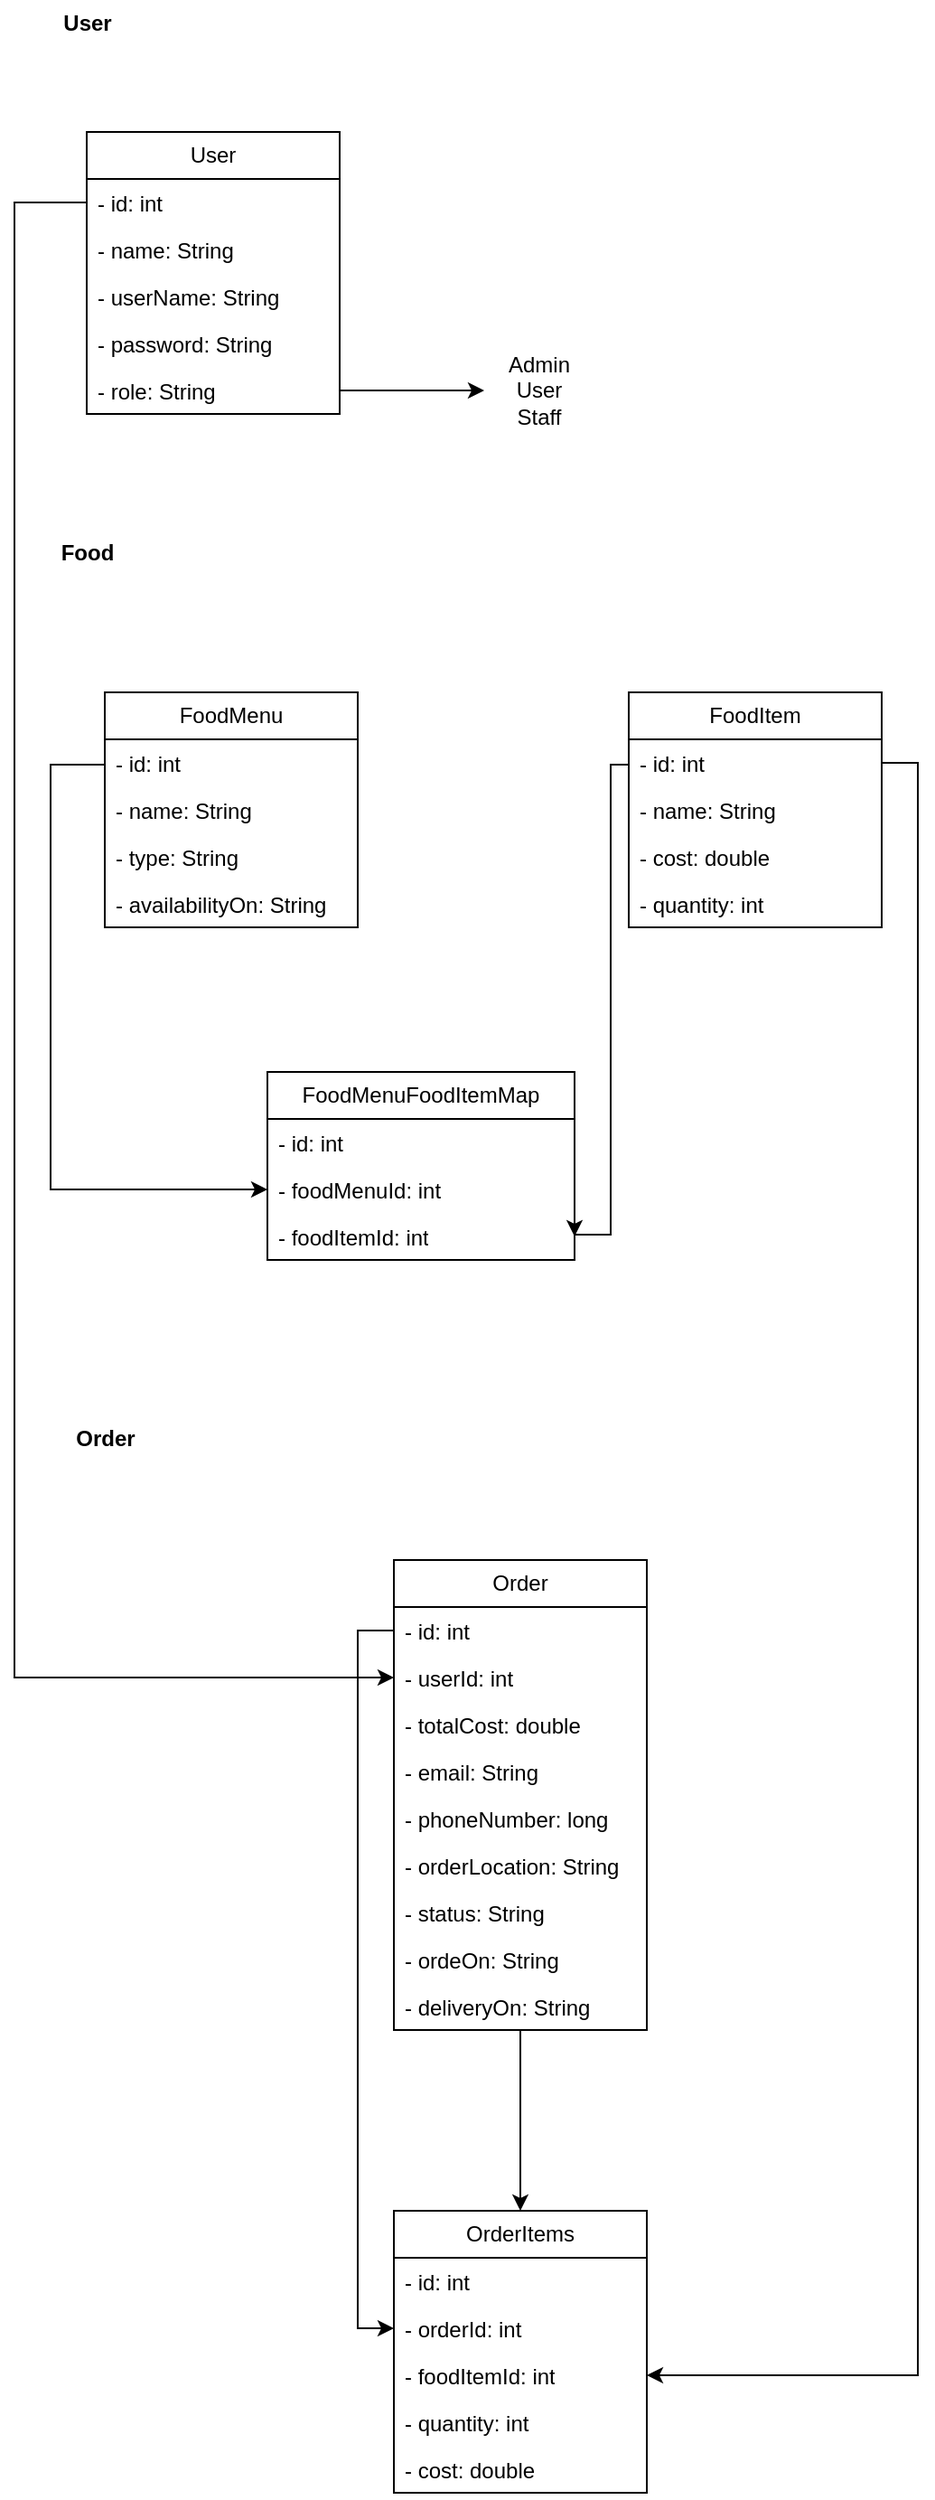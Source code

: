 <mxfile version="21.6.8" type="device" pages="5">
  <diagram id="C5RBs43oDa-KdzZeNtuy" name="Class_Diagram">
    <mxGraphModel dx="1434" dy="843" grid="1" gridSize="10" guides="1" tooltips="1" connect="1" arrows="1" fold="1" page="1" pageScale="1" pageWidth="827" pageHeight="1169" math="0" shadow="0">
      <root>
        <mxCell id="WIyWlLk6GJQsqaUBKTNV-0" />
        <mxCell id="WIyWlLk6GJQsqaUBKTNV-1" parent="WIyWlLk6GJQsqaUBKTNV-0" />
        <mxCell id="9iNIqAyyCNV7hzXlOCOX-19" style="edgeStyle=orthogonalEdgeStyle;rounded=0;orthogonalLoop=1;jettySize=auto;html=1;entryX=0;entryY=0.5;entryDx=0;entryDy=0;" parent="WIyWlLk6GJQsqaUBKTNV-1" source="9iNIqAyyCNV7hzXlOCOX-0" target="9iNIqAyyCNV7hzXlOCOX-10" edge="1">
          <mxGeometry relative="1" as="geometry">
            <Array as="points">
              <mxPoint x="140" y="450" />
              <mxPoint x="140" y="685" />
            </Array>
          </mxGeometry>
        </mxCell>
        <mxCell id="9iNIqAyyCNV7hzXlOCOX-0" value="FoodMenu" style="swimlane;fontStyle=0;childLayout=stackLayout;horizontal=1;startSize=26;fillColor=none;horizontalStack=0;resizeParent=1;resizeParentMax=0;resizeLast=0;collapsible=1;marginBottom=0;whiteSpace=wrap;html=1;" parent="WIyWlLk6GJQsqaUBKTNV-1" vertex="1">
          <mxGeometry x="170" y="410" width="140" height="130" as="geometry" />
        </mxCell>
        <mxCell id="9iNIqAyyCNV7hzXlOCOX-1" value="- id: int" style="text;strokeColor=none;fillColor=none;align=left;verticalAlign=top;spacingLeft=4;spacingRight=4;overflow=hidden;rotatable=0;points=[[0,0.5],[1,0.5]];portConstraint=eastwest;whiteSpace=wrap;html=1;" parent="9iNIqAyyCNV7hzXlOCOX-0" vertex="1">
          <mxGeometry y="26" width="140" height="26" as="geometry" />
        </mxCell>
        <mxCell id="9iNIqAyyCNV7hzXlOCOX-2" value="- name: String" style="text;strokeColor=none;fillColor=none;align=left;verticalAlign=top;spacingLeft=4;spacingRight=4;overflow=hidden;rotatable=0;points=[[0,0.5],[1,0.5]];portConstraint=eastwest;whiteSpace=wrap;html=1;" parent="9iNIqAyyCNV7hzXlOCOX-0" vertex="1">
          <mxGeometry y="52" width="140" height="26" as="geometry" />
        </mxCell>
        <mxCell id="9iNIqAyyCNV7hzXlOCOX-3" value="- type: String" style="text;strokeColor=none;fillColor=none;align=left;verticalAlign=top;spacingLeft=4;spacingRight=4;overflow=hidden;rotatable=0;points=[[0,0.5],[1,0.5]];portConstraint=eastwest;whiteSpace=wrap;html=1;" parent="9iNIqAyyCNV7hzXlOCOX-0" vertex="1">
          <mxGeometry y="78" width="140" height="26" as="geometry" />
        </mxCell>
        <mxCell id="XulLdT48UdwvthjW-sKI-1" value="- availabilityOn: String" style="text;strokeColor=none;fillColor=none;align=left;verticalAlign=top;spacingLeft=4;spacingRight=4;overflow=hidden;rotatable=0;points=[[0,0.5],[1,0.5]];portConstraint=eastwest;whiteSpace=wrap;html=1;" parent="9iNIqAyyCNV7hzXlOCOX-0" vertex="1">
          <mxGeometry y="104" width="140" height="26" as="geometry" />
        </mxCell>
        <mxCell id="9iNIqAyyCNV7hzXlOCOX-18" style="edgeStyle=orthogonalEdgeStyle;rounded=0;orthogonalLoop=1;jettySize=auto;html=1;entryX=1;entryY=0.5;entryDx=0;entryDy=0;" parent="WIyWlLk6GJQsqaUBKTNV-1" source="9iNIqAyyCNV7hzXlOCOX-4" target="9iNIqAyyCNV7hzXlOCOX-11" edge="1">
          <mxGeometry relative="1" as="geometry">
            <Array as="points">
              <mxPoint x="450" y="450" />
              <mxPoint x="450" y="710" />
              <mxPoint x="430" y="710" />
            </Array>
          </mxGeometry>
        </mxCell>
        <mxCell id="9iNIqAyyCNV7hzXlOCOX-4" value="FoodItem" style="swimlane;fontStyle=0;childLayout=stackLayout;horizontal=1;startSize=26;fillColor=none;horizontalStack=0;resizeParent=1;resizeParentMax=0;resizeLast=0;collapsible=1;marginBottom=0;whiteSpace=wrap;html=1;" parent="WIyWlLk6GJQsqaUBKTNV-1" vertex="1">
          <mxGeometry x="460" y="410" width="140" height="130" as="geometry" />
        </mxCell>
        <mxCell id="9iNIqAyyCNV7hzXlOCOX-5" value="- id: int" style="text;strokeColor=none;fillColor=none;align=left;verticalAlign=top;spacingLeft=4;spacingRight=4;overflow=hidden;rotatable=0;points=[[0,0.5],[1,0.5]];portConstraint=eastwest;whiteSpace=wrap;html=1;" parent="9iNIqAyyCNV7hzXlOCOX-4" vertex="1">
          <mxGeometry y="26" width="140" height="26" as="geometry" />
        </mxCell>
        <mxCell id="9iNIqAyyCNV7hzXlOCOX-7" value="- name: String" style="text;strokeColor=none;fillColor=none;align=left;verticalAlign=top;spacingLeft=4;spacingRight=4;overflow=hidden;rotatable=0;points=[[0,0.5],[1,0.5]];portConstraint=eastwest;whiteSpace=wrap;html=1;" parent="9iNIqAyyCNV7hzXlOCOX-4" vertex="1">
          <mxGeometry y="52" width="140" height="26" as="geometry" />
        </mxCell>
        <mxCell id="DK2uczl_l7ZURZDGx1rr-0" value="- cost: double" style="text;strokeColor=none;fillColor=none;align=left;verticalAlign=top;spacingLeft=4;spacingRight=4;overflow=hidden;rotatable=0;points=[[0,0.5],[1,0.5]];portConstraint=eastwest;whiteSpace=wrap;html=1;" parent="9iNIqAyyCNV7hzXlOCOX-4" vertex="1">
          <mxGeometry y="78" width="140" height="26" as="geometry" />
        </mxCell>
        <mxCell id="9iNIqAyyCNV7hzXlOCOX-6" value="- quantity: int" style="text;strokeColor=none;fillColor=none;align=left;verticalAlign=top;spacingLeft=4;spacingRight=4;overflow=hidden;rotatable=0;points=[[0,0.5],[1,0.5]];portConstraint=eastwest;whiteSpace=wrap;html=1;" parent="9iNIqAyyCNV7hzXlOCOX-4" vertex="1">
          <mxGeometry y="104" width="140" height="26" as="geometry" />
        </mxCell>
        <mxCell id="9iNIqAyyCNV7hzXlOCOX-8" value="FoodMenuFoodItemMap" style="swimlane;fontStyle=0;childLayout=stackLayout;horizontal=1;startSize=26;fillColor=none;horizontalStack=0;resizeParent=1;resizeParentMax=0;resizeLast=0;collapsible=1;marginBottom=0;whiteSpace=wrap;html=1;" parent="WIyWlLk6GJQsqaUBKTNV-1" vertex="1">
          <mxGeometry x="260" y="620" width="170" height="104" as="geometry" />
        </mxCell>
        <mxCell id="9iNIqAyyCNV7hzXlOCOX-9" value="- id: int" style="text;strokeColor=none;fillColor=none;align=left;verticalAlign=top;spacingLeft=4;spacingRight=4;overflow=hidden;rotatable=0;points=[[0,0.5],[1,0.5]];portConstraint=eastwest;whiteSpace=wrap;html=1;" parent="9iNIqAyyCNV7hzXlOCOX-8" vertex="1">
          <mxGeometry y="26" width="170" height="26" as="geometry" />
        </mxCell>
        <mxCell id="9iNIqAyyCNV7hzXlOCOX-10" value="- foodMenuId: int" style="text;strokeColor=none;fillColor=none;align=left;verticalAlign=top;spacingLeft=4;spacingRight=4;overflow=hidden;rotatable=0;points=[[0,0.5],[1,0.5]];portConstraint=eastwest;whiteSpace=wrap;html=1;" parent="9iNIqAyyCNV7hzXlOCOX-8" vertex="1">
          <mxGeometry y="52" width="170" height="26" as="geometry" />
        </mxCell>
        <mxCell id="9iNIqAyyCNV7hzXlOCOX-11" value="- foodItemId: int" style="text;strokeColor=none;fillColor=none;align=left;verticalAlign=top;spacingLeft=4;spacingRight=4;overflow=hidden;rotatable=0;points=[[0,0.5],[1,0.5]];portConstraint=eastwest;whiteSpace=wrap;html=1;" parent="9iNIqAyyCNV7hzXlOCOX-8" vertex="1">
          <mxGeometry y="78" width="170" height="26" as="geometry" />
        </mxCell>
        <mxCell id="kFdVYriPuRWGFx_V7fEj-1" value="Food" style="text;align=center;fontStyle=1;verticalAlign=middle;spacingLeft=3;spacingRight=3;strokeColor=none;rotatable=0;points=[[0,0.5],[1,0.5]];portConstraint=eastwest;html=1;" parent="WIyWlLk6GJQsqaUBKTNV-1" vertex="1">
          <mxGeometry x="120" y="320" width="80" height="26" as="geometry" />
        </mxCell>
        <mxCell id="kFdVYriPuRWGFx_V7fEj-2" value="Order" style="text;align=center;fontStyle=1;verticalAlign=middle;spacingLeft=3;spacingRight=3;strokeColor=none;rotatable=0;points=[[0,0.5],[1,0.5]];portConstraint=eastwest;html=1;" parent="WIyWlLk6GJQsqaUBKTNV-1" vertex="1">
          <mxGeometry x="130" y="810" width="80" height="26" as="geometry" />
        </mxCell>
        <mxCell id="U9kjjQZTbyZQ_9Jxf5X5-10" style="edgeStyle=orthogonalEdgeStyle;rounded=0;orthogonalLoop=1;jettySize=auto;html=1;entryX=0.5;entryY=0;entryDx=0;entryDy=0;" parent="WIyWlLk6GJQsqaUBKTNV-1" source="U9kjjQZTbyZQ_9Jxf5X5-0" target="U9kjjQZTbyZQ_9Jxf5X5-5" edge="1">
          <mxGeometry relative="1" as="geometry" />
        </mxCell>
        <mxCell id="U9kjjQZTbyZQ_9Jxf5X5-0" value="Order" style="swimlane;fontStyle=0;childLayout=stackLayout;horizontal=1;startSize=26;fillColor=none;horizontalStack=0;resizeParent=1;resizeParentMax=0;resizeLast=0;collapsible=1;marginBottom=0;whiteSpace=wrap;html=1;" parent="WIyWlLk6GJQsqaUBKTNV-1" vertex="1">
          <mxGeometry x="330" y="890" width="140" height="260" as="geometry" />
        </mxCell>
        <mxCell id="U9kjjQZTbyZQ_9Jxf5X5-1" value="- id: int" style="text;strokeColor=none;fillColor=none;align=left;verticalAlign=top;spacingLeft=4;spacingRight=4;overflow=hidden;rotatable=0;points=[[0,0.5],[1,0.5]];portConstraint=eastwest;whiteSpace=wrap;html=1;" parent="U9kjjQZTbyZQ_9Jxf5X5-0" vertex="1">
          <mxGeometry y="26" width="140" height="26" as="geometry" />
        </mxCell>
        <mxCell id="U9kjjQZTbyZQ_9Jxf5X5-2" value="- userId: int" style="text;strokeColor=none;fillColor=none;align=left;verticalAlign=top;spacingLeft=4;spacingRight=4;overflow=hidden;rotatable=0;points=[[0,0.5],[1,0.5]];portConstraint=eastwest;whiteSpace=wrap;html=1;" parent="U9kjjQZTbyZQ_9Jxf5X5-0" vertex="1">
          <mxGeometry y="52" width="140" height="26" as="geometry" />
        </mxCell>
        <mxCell id="U9kjjQZTbyZQ_9Jxf5X5-3" value="- totalCost: double" style="text;strokeColor=none;fillColor=none;align=left;verticalAlign=top;spacingLeft=4;spacingRight=4;overflow=hidden;rotatable=0;points=[[0,0.5],[1,0.5]];portConstraint=eastwest;whiteSpace=wrap;html=1;" parent="U9kjjQZTbyZQ_9Jxf5X5-0" vertex="1">
          <mxGeometry y="78" width="140" height="26" as="geometry" />
        </mxCell>
        <mxCell id="kWJ2ibB3kTiv7gHBYrOh-1" value="- email: String" style="text;strokeColor=none;fillColor=none;align=left;verticalAlign=top;spacingLeft=4;spacingRight=4;overflow=hidden;rotatable=0;points=[[0,0.5],[1,0.5]];portConstraint=eastwest;whiteSpace=wrap;html=1;" parent="U9kjjQZTbyZQ_9Jxf5X5-0" vertex="1">
          <mxGeometry y="104" width="140" height="26" as="geometry" />
        </mxCell>
        <mxCell id="kWJ2ibB3kTiv7gHBYrOh-2" value="- phoneNumber: long" style="text;strokeColor=none;fillColor=none;align=left;verticalAlign=top;spacingLeft=4;spacingRight=4;overflow=hidden;rotatable=0;points=[[0,0.5],[1,0.5]];portConstraint=eastwest;whiteSpace=wrap;html=1;" parent="U9kjjQZTbyZQ_9Jxf5X5-0" vertex="1">
          <mxGeometry y="130" width="140" height="26" as="geometry" />
        </mxCell>
        <mxCell id="kWJ2ibB3kTiv7gHBYrOh-0" value="- orderLocation: String" style="text;strokeColor=none;fillColor=none;align=left;verticalAlign=top;spacingLeft=4;spacingRight=4;overflow=hidden;rotatable=0;points=[[0,0.5],[1,0.5]];portConstraint=eastwest;whiteSpace=wrap;html=1;" parent="U9kjjQZTbyZQ_9Jxf5X5-0" vertex="1">
          <mxGeometry y="156" width="140" height="26" as="geometry" />
        </mxCell>
        <mxCell id="U9kjjQZTbyZQ_9Jxf5X5-27" value="- status: String" style="text;strokeColor=none;fillColor=none;align=left;verticalAlign=top;spacingLeft=4;spacingRight=4;overflow=hidden;rotatable=0;points=[[0,0.5],[1,0.5]];portConstraint=eastwest;whiteSpace=wrap;html=1;" parent="U9kjjQZTbyZQ_9Jxf5X5-0" vertex="1">
          <mxGeometry y="182" width="140" height="26" as="geometry" />
        </mxCell>
        <mxCell id="kWJ2ibB3kTiv7gHBYrOh-4" value="- ordeOn: String" style="text;strokeColor=none;fillColor=none;align=left;verticalAlign=top;spacingLeft=4;spacingRight=4;overflow=hidden;rotatable=0;points=[[0,0.5],[1,0.5]];portConstraint=eastwest;whiteSpace=wrap;html=1;" parent="U9kjjQZTbyZQ_9Jxf5X5-0" vertex="1">
          <mxGeometry y="208" width="140" height="26" as="geometry" />
        </mxCell>
        <mxCell id="kWJ2ibB3kTiv7gHBYrOh-3" value="- deliveryOn: String" style="text;strokeColor=none;fillColor=none;align=left;verticalAlign=top;spacingLeft=4;spacingRight=4;overflow=hidden;rotatable=0;points=[[0,0.5],[1,0.5]];portConstraint=eastwest;whiteSpace=wrap;html=1;" parent="U9kjjQZTbyZQ_9Jxf5X5-0" vertex="1">
          <mxGeometry y="234" width="140" height="26" as="geometry" />
        </mxCell>
        <mxCell id="U9kjjQZTbyZQ_9Jxf5X5-5" value="OrderItems" style="swimlane;fontStyle=0;childLayout=stackLayout;horizontal=1;startSize=26;fillColor=none;horizontalStack=0;resizeParent=1;resizeParentMax=0;resizeLast=0;collapsible=1;marginBottom=0;whiteSpace=wrap;html=1;" parent="WIyWlLk6GJQsqaUBKTNV-1" vertex="1">
          <mxGeometry x="330" y="1250" width="140" height="156" as="geometry" />
        </mxCell>
        <mxCell id="FtAj100um8E-oKLoJArO-0" value="- id: int" style="text;strokeColor=none;fillColor=none;align=left;verticalAlign=top;spacingLeft=4;spacingRight=4;overflow=hidden;rotatable=0;points=[[0,0.5],[1,0.5]];portConstraint=eastwest;whiteSpace=wrap;html=1;" parent="U9kjjQZTbyZQ_9Jxf5X5-5" vertex="1">
          <mxGeometry y="26" width="140" height="26" as="geometry" />
        </mxCell>
        <mxCell id="U9kjjQZTbyZQ_9Jxf5X5-6" value="- orderId: int" style="text;strokeColor=none;fillColor=none;align=left;verticalAlign=top;spacingLeft=4;spacingRight=4;overflow=hidden;rotatable=0;points=[[0,0.5],[1,0.5]];portConstraint=eastwest;whiteSpace=wrap;html=1;" parent="U9kjjQZTbyZQ_9Jxf5X5-5" vertex="1">
          <mxGeometry y="52" width="140" height="26" as="geometry" />
        </mxCell>
        <mxCell id="U9kjjQZTbyZQ_9Jxf5X5-11" value="- foodItemId: int" style="text;strokeColor=none;fillColor=none;align=left;verticalAlign=top;spacingLeft=4;spacingRight=4;overflow=hidden;rotatable=0;points=[[0,0.5],[1,0.5]];portConstraint=eastwest;whiteSpace=wrap;html=1;" parent="U9kjjQZTbyZQ_9Jxf5X5-5" vertex="1">
          <mxGeometry y="78" width="140" height="26" as="geometry" />
        </mxCell>
        <mxCell id="U9kjjQZTbyZQ_9Jxf5X5-12" value="- quantity: int" style="text;strokeColor=none;fillColor=none;align=left;verticalAlign=top;spacingLeft=4;spacingRight=4;overflow=hidden;rotatable=0;points=[[0,0.5],[1,0.5]];portConstraint=eastwest;whiteSpace=wrap;html=1;" parent="U9kjjQZTbyZQ_9Jxf5X5-5" vertex="1">
          <mxGeometry y="104" width="140" height="26" as="geometry" />
        </mxCell>
        <mxCell id="U9kjjQZTbyZQ_9Jxf5X5-16" value="- cost: double" style="text;strokeColor=none;fillColor=none;align=left;verticalAlign=top;spacingLeft=4;spacingRight=4;overflow=hidden;rotatable=0;points=[[0,0.5],[1,0.5]];portConstraint=eastwest;whiteSpace=wrap;html=1;" parent="U9kjjQZTbyZQ_9Jxf5X5-5" vertex="1">
          <mxGeometry y="130" width="140" height="26" as="geometry" />
        </mxCell>
        <mxCell id="U9kjjQZTbyZQ_9Jxf5X5-14" style="edgeStyle=orthogonalEdgeStyle;rounded=0;orthogonalLoop=1;jettySize=auto;html=1;exitX=1;exitY=0.5;exitDx=0;exitDy=0;entryX=1;entryY=0.5;entryDx=0;entryDy=0;" parent="WIyWlLk6GJQsqaUBKTNV-1" source="9iNIqAyyCNV7hzXlOCOX-5" target="U9kjjQZTbyZQ_9Jxf5X5-11" edge="1">
          <mxGeometry relative="1" as="geometry" />
        </mxCell>
        <mxCell id="U9kjjQZTbyZQ_9Jxf5X5-15" style="edgeStyle=orthogonalEdgeStyle;rounded=0;orthogonalLoop=1;jettySize=auto;html=1;entryX=0;entryY=0.5;entryDx=0;entryDy=0;" parent="WIyWlLk6GJQsqaUBKTNV-1" source="U9kjjQZTbyZQ_9Jxf5X5-1" target="U9kjjQZTbyZQ_9Jxf5X5-6" edge="1">
          <mxGeometry relative="1" as="geometry" />
        </mxCell>
        <mxCell id="U9kjjQZTbyZQ_9Jxf5X5-17" value="User" style="swimlane;fontStyle=0;childLayout=stackLayout;horizontal=1;startSize=26;fillColor=none;horizontalStack=0;resizeParent=1;resizeParentMax=0;resizeLast=0;collapsible=1;marginBottom=0;whiteSpace=wrap;html=1;" parent="WIyWlLk6GJQsqaUBKTNV-1" vertex="1">
          <mxGeometry x="160" y="100" width="140" height="156" as="geometry" />
        </mxCell>
        <mxCell id="U9kjjQZTbyZQ_9Jxf5X5-18" value="- id: int" style="text;strokeColor=none;fillColor=none;align=left;verticalAlign=top;spacingLeft=4;spacingRight=4;overflow=hidden;rotatable=0;points=[[0,0.5],[1,0.5]];portConstraint=eastwest;whiteSpace=wrap;html=1;" parent="U9kjjQZTbyZQ_9Jxf5X5-17" vertex="1">
          <mxGeometry y="26" width="140" height="26" as="geometry" />
        </mxCell>
        <mxCell id="U9kjjQZTbyZQ_9Jxf5X5-19" value="- name: String" style="text;strokeColor=none;fillColor=none;align=left;verticalAlign=top;spacingLeft=4;spacingRight=4;overflow=hidden;rotatable=0;points=[[0,0.5],[1,0.5]];portConstraint=eastwest;whiteSpace=wrap;html=1;" parent="U9kjjQZTbyZQ_9Jxf5X5-17" vertex="1">
          <mxGeometry y="52" width="140" height="26" as="geometry" />
        </mxCell>
        <mxCell id="U9kjjQZTbyZQ_9Jxf5X5-20" value="- userName: String" style="text;strokeColor=none;fillColor=none;align=left;verticalAlign=top;spacingLeft=4;spacingRight=4;overflow=hidden;rotatable=0;points=[[0,0.5],[1,0.5]];portConstraint=eastwest;whiteSpace=wrap;html=1;" parent="U9kjjQZTbyZQ_9Jxf5X5-17" vertex="1">
          <mxGeometry y="78" width="140" height="26" as="geometry" />
        </mxCell>
        <mxCell id="U9kjjQZTbyZQ_9Jxf5X5-22" value="- password: String" style="text;strokeColor=none;fillColor=none;align=left;verticalAlign=top;spacingLeft=4;spacingRight=4;overflow=hidden;rotatable=0;points=[[0,0.5],[1,0.5]];portConstraint=eastwest;whiteSpace=wrap;html=1;" parent="U9kjjQZTbyZQ_9Jxf5X5-17" vertex="1">
          <mxGeometry y="104" width="140" height="26" as="geometry" />
        </mxCell>
        <mxCell id="XulLdT48UdwvthjW-sKI-0" style="edgeStyle=orthogonalEdgeStyle;rounded=0;orthogonalLoop=1;jettySize=auto;html=1;" parent="U9kjjQZTbyZQ_9Jxf5X5-17" source="U9kjjQZTbyZQ_9Jxf5X5-23" edge="1">
          <mxGeometry relative="1" as="geometry">
            <mxPoint x="220" y="143" as="targetPoint" />
          </mxGeometry>
        </mxCell>
        <mxCell id="U9kjjQZTbyZQ_9Jxf5X5-23" value="- role: String" style="text;strokeColor=none;fillColor=none;align=left;verticalAlign=top;spacingLeft=4;spacingRight=4;overflow=hidden;rotatable=0;points=[[0,0.5],[1,0.5]];portConstraint=eastwest;whiteSpace=wrap;html=1;" parent="U9kjjQZTbyZQ_9Jxf5X5-17" vertex="1">
          <mxGeometry y="130" width="140" height="26" as="geometry" />
        </mxCell>
        <mxCell id="U9kjjQZTbyZQ_9Jxf5X5-21" value="User" style="text;align=center;fontStyle=1;verticalAlign=middle;spacingLeft=3;spacingRight=3;strokeColor=none;rotatable=0;points=[[0,0.5],[1,0.5]];portConstraint=eastwest;html=1;" parent="WIyWlLk6GJQsqaUBKTNV-1" vertex="1">
          <mxGeometry x="120" y="27" width="80" height="26" as="geometry" />
        </mxCell>
        <mxCell id="U9kjjQZTbyZQ_9Jxf5X5-26" style="edgeStyle=orthogonalEdgeStyle;rounded=0;orthogonalLoop=1;jettySize=auto;html=1;entryX=0;entryY=0.5;entryDx=0;entryDy=0;" parent="WIyWlLk6GJQsqaUBKTNV-1" source="U9kjjQZTbyZQ_9Jxf5X5-18" target="U9kjjQZTbyZQ_9Jxf5X5-2" edge="1">
          <mxGeometry relative="1" as="geometry">
            <Array as="points">
              <mxPoint x="120" y="139" />
              <mxPoint x="120" y="955" />
            </Array>
          </mxGeometry>
        </mxCell>
        <mxCell id="pXf9HM4AdbBiajcwF0Mg-1" value="Admin&lt;br&gt;User&lt;br&gt;Staff" style="text;html=1;align=center;verticalAlign=middle;resizable=0;points=[];autosize=1;strokeColor=none;fillColor=none;" parent="WIyWlLk6GJQsqaUBKTNV-1" vertex="1">
          <mxGeometry x="380" y="213" width="60" height="60" as="geometry" />
        </mxCell>
      </root>
    </mxGraphModel>
  </diagram>
  <diagram id="p2eJAm5pJoJdSyefINjL" name="Components_Diagram">
    <mxGraphModel dx="1434" dy="843" grid="1" gridSize="10" guides="1" tooltips="1" connect="1" arrows="1" fold="1" page="1" pageScale="1" pageWidth="827" pageHeight="1169" math="0" shadow="0">
      <root>
        <mxCell id="0" />
        <mxCell id="1" parent="0" />
        <mxCell id="-oMTpsYoTi2_B5iNwNbV-10" style="edgeStyle=orthogonalEdgeStyle;rounded=0;orthogonalLoop=1;jettySize=auto;html=1;entryX=0.12;entryY=0.5;entryDx=0;entryDy=0;entryPerimeter=0;" edge="1" parent="1" source="-oMTpsYoTi2_B5iNwNbV-5" target="-oMTpsYoTi2_B5iNwNbV-6">
          <mxGeometry relative="1" as="geometry" />
        </mxCell>
        <mxCell id="-oMTpsYoTi2_B5iNwNbV-5" value="Application" style="shape=module;align=left;spacingLeft=20;align=center;verticalAlign=top;whiteSpace=wrap;html=1;" vertex="1" parent="1">
          <mxGeometry x="120" y="200" width="100" height="50" as="geometry" />
        </mxCell>
        <mxCell id="-oMTpsYoTi2_B5iNwNbV-12" style="edgeStyle=orthogonalEdgeStyle;rounded=0;orthogonalLoop=1;jettySize=auto;html=1;entryX=0.03;entryY=0.5;entryDx=0;entryDy=0;entryPerimeter=0;" edge="1" parent="1" source="-oMTpsYoTi2_B5iNwNbV-6" target="-oMTpsYoTi2_B5iNwNbV-7">
          <mxGeometry relative="1" as="geometry" />
        </mxCell>
        <mxCell id="tQDzjDfRIo-63mkRoyky-1" style="edgeStyle=orthogonalEdgeStyle;rounded=0;orthogonalLoop=1;jettySize=auto;html=1;exitX=0.75;exitY=1;exitDx=0;exitDy=0;entryX=0.65;entryY=0.02;entryDx=0;entryDy=0;entryPerimeter=0;" edge="1" parent="1" source="-oMTpsYoTi2_B5iNwNbV-6" target="-oMTpsYoTi2_B5iNwNbV-8">
          <mxGeometry relative="1" as="geometry" />
        </mxCell>
        <mxCell id="qKgzbdt0jzNQ62E-1K3f-3" style="edgeStyle=orthogonalEdgeStyle;rounded=0;orthogonalLoop=1;jettySize=auto;html=1;" edge="1" parent="1" source="-oMTpsYoTi2_B5iNwNbV-6">
          <mxGeometry relative="1" as="geometry">
            <mxPoint x="390" y="490" as="targetPoint" />
          </mxGeometry>
        </mxCell>
        <mxCell id="-oMTpsYoTi2_B5iNwNbV-6" value="User" style="shape=module;align=left;spacingLeft=20;align=center;verticalAlign=top;whiteSpace=wrap;html=1;" vertex="1" parent="1">
          <mxGeometry x="340" y="200" width="100" height="50" as="geometry" />
        </mxCell>
        <mxCell id="qKgzbdt0jzNQ62E-1K3f-5" style="edgeStyle=orthogonalEdgeStyle;rounded=0;orthogonalLoop=1;jettySize=auto;html=1;entryX=1;entryY=0.7;entryDx=0;entryDy=0;" edge="1" parent="1" source="-oMTpsYoTi2_B5iNwNbV-7" target="qKgzbdt0jzNQ62E-1K3f-2">
          <mxGeometry relative="1" as="geometry" />
        </mxCell>
        <mxCell id="-oMTpsYoTi2_B5iNwNbV-7" value="Food" style="shape=module;align=left;spacingLeft=20;align=center;verticalAlign=top;whiteSpace=wrap;html=1;" vertex="1" parent="1">
          <mxGeometry x="570" y="200" width="100" height="50" as="geometry" />
        </mxCell>
        <mxCell id="qKgzbdt0jzNQ62E-1K3f-4" style="edgeStyle=orthogonalEdgeStyle;rounded=0;orthogonalLoop=1;jettySize=auto;html=1;entryX=1;entryY=0.5;entryDx=0;entryDy=0;" edge="1" parent="1" source="-oMTpsYoTi2_B5iNwNbV-8" target="qKgzbdt0jzNQ62E-1K3f-2">
          <mxGeometry relative="1" as="geometry" />
        </mxCell>
        <mxCell id="-oMTpsYoTi2_B5iNwNbV-8" value="Order" style="shape=module;align=left;spacingLeft=20;align=center;verticalAlign=top;whiteSpace=wrap;html=1;" vertex="1" parent="1">
          <mxGeometry x="600" y="410" width="100" height="50" as="geometry" />
        </mxCell>
        <mxCell id="qKgzbdt0jzNQ62E-1K3f-2" value="Database" style="shape=datastore;whiteSpace=wrap;html=1;" vertex="1" parent="1">
          <mxGeometry x="360" y="490" width="60" height="60" as="geometry" />
        </mxCell>
      </root>
    </mxGraphModel>
  </diagram>
  <diagram id="dOoObzBfIJKSHeW7pnU8" name="Admin_Sequential_Diagram ">
    <mxGraphModel dx="1434" dy="843" grid="1" gridSize="10" guides="1" tooltips="1" connect="1" arrows="1" fold="1" page="1" pageScale="1" pageWidth="827" pageHeight="1169" math="0" shadow="0">
      <root>
        <mxCell id="0" />
        <mxCell id="1" parent="0" />
        <mxCell id="hJt7vq7obrux9Y3bkEPD-2" value="" style="shape=umlLifeline;perimeter=lifelinePerimeter;whiteSpace=wrap;html=1;container=1;dropTarget=0;collapsible=0;recursiveResize=0;outlineConnect=0;portConstraint=eastwest;newEdgeStyle={&quot;edgeStyle&quot;:&quot;elbowEdgeStyle&quot;,&quot;elbow&quot;:&quot;vertical&quot;,&quot;curved&quot;:0,&quot;rounded&quot;:0};participant=umlActor;" vertex="1" parent="1">
          <mxGeometry x="70" y="80" width="20" height="1040" as="geometry" />
        </mxCell>
        <mxCell id="7JsROuQPUuiL9D5bBK-P-22" value="" style="html=1;points=[];perimeter=orthogonalPerimeter;outlineConnect=0;targetShapes=umlLifeline;portConstraint=eastwest;newEdgeStyle={&quot;edgeStyle&quot;:&quot;elbowEdgeStyle&quot;,&quot;elbow&quot;:&quot;vertical&quot;,&quot;curved&quot;:0,&quot;rounded&quot;:0};" vertex="1" parent="hJt7vq7obrux9Y3bkEPD-2">
          <mxGeometry x="5" y="58" width="10" height="972" as="geometry" />
        </mxCell>
        <mxCell id="hJt7vq7obrux9Y3bkEPD-4" value="Database" style="shape=umlLifeline;perimeter=lifelinePerimeter;whiteSpace=wrap;html=1;container=1;dropTarget=0;collapsible=0;recursiveResize=0;outlineConnect=0;portConstraint=eastwest;newEdgeStyle={&quot;edgeStyle&quot;:&quot;elbowEdgeStyle&quot;,&quot;elbow&quot;:&quot;vertical&quot;,&quot;curved&quot;:0,&quot;rounded&quot;:0};" vertex="1" parent="1">
          <mxGeometry x="631" y="80" width="100" height="1040" as="geometry" />
        </mxCell>
        <mxCell id="hJt7vq7obrux9Y3bkEPD-5" value="User" style="shape=umlLifeline;perimeter=lifelinePerimeter;whiteSpace=wrap;html=1;container=1;dropTarget=0;collapsible=0;recursiveResize=0;outlineConnect=0;portConstraint=eastwest;newEdgeStyle={&quot;edgeStyle&quot;:&quot;elbowEdgeStyle&quot;,&quot;elbow&quot;:&quot;vertical&quot;,&quot;curved&quot;:0,&quot;rounded&quot;:0};" vertex="1" parent="1">
          <mxGeometry x="230" y="80" width="100" height="1040" as="geometry" />
        </mxCell>
        <mxCell id="hJt7vq7obrux9Y3bkEPD-6" value="Food" style="shape=umlLifeline;perimeter=lifelinePerimeter;whiteSpace=wrap;html=1;container=1;dropTarget=0;collapsible=0;recursiveResize=0;outlineConnect=0;portConstraint=eastwest;newEdgeStyle={&quot;edgeStyle&quot;:&quot;elbowEdgeStyle&quot;,&quot;elbow&quot;:&quot;vertical&quot;,&quot;curved&quot;:0,&quot;rounded&quot;:0};" vertex="1" parent="1">
          <mxGeometry x="420" y="80" width="100" height="1040" as="geometry" />
        </mxCell>
        <mxCell id="pRyiRB4UjNgPb9oDDuR_-1" value="" style="endArrow=classic;html=1;rounded=0;" edge="1" parent="1" source="hJt7vq7obrux9Y3bkEPD-2" target="hJt7vq7obrux9Y3bkEPD-5">
          <mxGeometry width="50" height="50" relative="1" as="geometry">
            <mxPoint x="59.5" y="170" as="sourcePoint" />
            <mxPoint x="179.5" y="170" as="targetPoint" />
            <Array as="points">
              <mxPoint x="160" y="170" />
            </Array>
          </mxGeometry>
        </mxCell>
        <mxCell id="pRyiRB4UjNgPb9oDDuR_-2" value="" style="endArrow=classic;html=1;rounded=0;" edge="1" parent="1" source="hJt7vq7obrux9Y3bkEPD-5">
          <mxGeometry width="50" height="50" relative="1" as="geometry">
            <mxPoint x="239.5" y="190" as="sourcePoint" />
            <mxPoint x="680" y="190" as="targetPoint" />
          </mxGeometry>
        </mxCell>
        <mxCell id="pRyiRB4UjNgPb9oDDuR_-3" value="&lt;font style=&quot;font-size: 9px;&quot;&gt;User Login&lt;/font&gt;" style="text;html=1;align=center;verticalAlign=middle;resizable=0;points=[];autosize=1;strokeColor=none;fillColor=none;" vertex="1" parent="1">
          <mxGeometry x="125" y="138" width="70" height="30" as="geometry" />
        </mxCell>
        <mxCell id="pRyiRB4UjNgPb9oDDuR_-4" value="&lt;font style=&quot;font-size: 9px;&quot;&gt;Checking for the &lt;br&gt;User Credentials&lt;/font&gt;" style="text;html=1;align=center;verticalAlign=middle;resizable=0;points=[];autosize=1;strokeColor=none;fillColor=none;" vertex="1" parent="1">
          <mxGeometry x="525" y="153" width="90" height="40" as="geometry" />
        </mxCell>
        <mxCell id="pRyiRB4UjNgPb9oDDuR_-5" value="Alternative" style="shape=umlFrame;whiteSpace=wrap;html=1;pointerEvents=0;width=80;height=20;" vertex="1" parent="1">
          <mxGeometry x="10" y="210" width="770" height="120" as="geometry" />
        </mxCell>
        <mxCell id="pRyiRB4UjNgPb9oDDuR_-6" value="" style="endArrow=none;dashed=1;html=1;dashPattern=1 3;strokeWidth=2;rounded=0;exitX=-0.003;exitY=0.533;exitDx=0;exitDy=0;exitPerimeter=0;" edge="1" parent="1">
          <mxGeometry width="50" height="50" relative="1" as="geometry">
            <mxPoint x="17.69" y="273.96" as="sourcePoint" />
            <mxPoint x="780" y="271" as="targetPoint" />
          </mxGeometry>
        </mxCell>
        <mxCell id="pRyiRB4UjNgPb9oDDuR_-8" value="[if user&lt;br&gt;exists]" style="text;html=1;align=center;verticalAlign=middle;resizable=0;points=[];autosize=1;strokeColor=none;fillColor=none;" vertex="1" parent="1">
          <mxGeometry x="10" y="230" width="60" height="40" as="geometry" />
        </mxCell>
        <mxCell id="pRyiRB4UjNgPb9oDDuR_-9" value="[if user&lt;br&gt;&amp;nbsp;not exists]" style="text;html=1;align=center;verticalAlign=middle;resizable=0;points=[];autosize=1;strokeColor=none;fillColor=none;" vertex="1" parent="1">
          <mxGeometry y="280" width="80" height="40" as="geometry" />
        </mxCell>
        <mxCell id="pRyiRB4UjNgPb9oDDuR_-12" value="&lt;font style=&quot;font-size: 9px;&quot;&gt;User Login Unsucessful&lt;/font&gt;" style="html=1;verticalAlign=bottom;endArrow=open;dashed=1;endSize=8;edgeStyle=elbowEdgeStyle;elbow=vertical;curved=0;rounded=0;entryX=1;entryY=0.5;entryDx=0;entryDy=0;entryPerimeter=0;" edge="1" parent="1" source="hJt7vq7obrux9Y3bkEPD-4" target="pRyiRB4UjNgPb9oDDuR_-9">
          <mxGeometry x="0.034" relative="1" as="geometry">
            <mxPoint x="730" y="299.5" as="sourcePoint" />
            <mxPoint x="360" y="300" as="targetPoint" />
            <Array as="points" />
            <mxPoint as="offset" />
          </mxGeometry>
        </mxCell>
        <mxCell id="pRyiRB4UjNgPb9oDDuR_-13" value="&lt;font style=&quot;font-size: 9px;&quot;&gt;User Login Sucess Response&lt;/font&gt;" style="html=1;verticalAlign=bottom;endArrow=open;dashed=1;endSize=8;edgeStyle=elbowEdgeStyle;elbow=horizontal;curved=0;rounded=0;" edge="1" parent="1" source="hJt7vq7obrux9Y3bkEPD-4" target="hJt7vq7obrux9Y3bkEPD-5">
          <mxGeometry x="-0.449" relative="1" as="geometry">
            <mxPoint x="730" y="240" as="sourcePoint" />
            <mxPoint x="280" y="238" as="targetPoint" />
            <Array as="points">
              <mxPoint x="460" y="240" />
            </Array>
            <mxPoint as="offset" />
          </mxGeometry>
        </mxCell>
        <mxCell id="7JsROuQPUuiL9D5bBK-P-4" value="&lt;font style=&quot;font-size: 9px;&quot;&gt;Adding Food Menu&lt;br&gt;to the Database&lt;/font&gt;" style="html=1;verticalAlign=bottom;endArrow=block;edgeStyle=elbowEdgeStyle;elbow=vertical;curved=0;rounded=0;" edge="1" parent="1" target="hJt7vq7obrux9Y3bkEPD-4">
          <mxGeometry width="80" relative="1" as="geometry">
            <mxPoint x="470" y="410" as="sourcePoint" />
            <mxPoint x="550" y="410" as="targetPoint" />
          </mxGeometry>
        </mxCell>
        <mxCell id="7JsROuQPUuiL9D5bBK-P-5" value="&lt;font style=&quot;font-size: 9px;&quot;&gt;Food Data Menu Sucessfully&lt;/font&gt;" style="html=1;verticalAlign=bottom;endArrow=open;dashed=1;endSize=8;edgeStyle=elbowEdgeStyle;elbow=vertical;curved=0;rounded=0;" edge="1" parent="1" target="hJt7vq7obrux9Y3bkEPD-2">
          <mxGeometry x="-0.018" relative="1" as="geometry">
            <mxPoint x="680" y="450" as="sourcePoint" />
            <mxPoint x="600" y="450" as="targetPoint" />
            <mxPoint as="offset" />
          </mxGeometry>
        </mxCell>
        <mxCell id="7JsROuQPUuiL9D5bBK-P-6" value="&lt;font style=&quot;font-size: 9px;&quot;&gt;&lt;font style=&quot;font-size: 9px;&quot;&gt;Requesting for editing&lt;/font&gt;&lt;br style=&quot;&quot;&gt;Food Menu&lt;br&gt;&lt;/font&gt;" style="html=1;verticalAlign=bottom;endArrow=block;edgeStyle=elbowEdgeStyle;elbow=vertical;curved=0;rounded=0;" edge="1" parent="1" source="hJt7vq7obrux9Y3bkEPD-2">
          <mxGeometry x="-0.485" width="80" relative="1" as="geometry">
            <mxPoint x="280" y="520" as="sourcePoint" />
            <mxPoint x="470" y="520" as="targetPoint" />
            <mxPoint x="1" as="offset" />
          </mxGeometry>
        </mxCell>
        <mxCell id="7JsROuQPUuiL9D5bBK-P-7" value="&lt;font style=&quot;font-size: 9px;&quot;&gt;Updating Food Menu&lt;br&gt;in the Database&lt;/font&gt;" style="html=1;verticalAlign=bottom;endArrow=block;edgeStyle=elbowEdgeStyle;elbow=vertical;curved=0;rounded=0;" edge="1" parent="1">
          <mxGeometry width="80" relative="1" as="geometry">
            <mxPoint x="470" y="540" as="sourcePoint" />
            <mxPoint x="681" y="540" as="targetPoint" />
          </mxGeometry>
        </mxCell>
        <mxCell id="7JsROuQPUuiL9D5bBK-P-8" value="&lt;font style=&quot;font-size: 9px;&quot;&gt;Food Data Menu Sucessfully&lt;/font&gt;" style="html=1;verticalAlign=bottom;endArrow=open;dashed=1;endSize=8;edgeStyle=elbowEdgeStyle;elbow=vertical;curved=0;rounded=0;" edge="1" parent="1" target="hJt7vq7obrux9Y3bkEPD-2">
          <mxGeometry x="-0.001" relative="1" as="geometry">
            <mxPoint x="680" y="580" as="sourcePoint" />
            <mxPoint x="280" y="580" as="targetPoint" />
            <mxPoint as="offset" />
          </mxGeometry>
        </mxCell>
        <mxCell id="7JsROuQPUuiL9D5bBK-P-9" value="&lt;font style=&quot;font-size: 9px;&quot;&gt;Requesting for deleting&lt;br&gt;Food Menu&lt;br&gt;&lt;/font&gt;" style="html=1;verticalAlign=bottom;endArrow=block;edgeStyle=elbowEdgeStyle;elbow=vertical;curved=0;rounded=0;" edge="1" parent="1" source="hJt7vq7obrux9Y3bkEPD-2">
          <mxGeometry x="-0.485" width="80" relative="1" as="geometry">
            <mxPoint x="280" y="640" as="sourcePoint" />
            <mxPoint x="470" y="640" as="targetPoint" />
            <mxPoint x="1" as="offset" />
          </mxGeometry>
        </mxCell>
        <mxCell id="7JsROuQPUuiL9D5bBK-P-10" value="&lt;font style=&quot;font-size: 9px;&quot;&gt;Deleting Food Menu&lt;br&gt;from the Database&lt;/font&gt;" style="html=1;verticalAlign=bottom;endArrow=block;edgeStyle=elbowEdgeStyle;elbow=vertical;curved=0;rounded=0;" edge="1" parent="1">
          <mxGeometry width="80" relative="1" as="geometry">
            <mxPoint x="470" y="660" as="sourcePoint" />
            <mxPoint x="681" y="660" as="targetPoint" />
          </mxGeometry>
        </mxCell>
        <mxCell id="7JsROuQPUuiL9D5bBK-P-11" value="&lt;font style=&quot;font-size: 9px;&quot;&gt;Food Menu Deleted Sucessfully&lt;/font&gt;" style="html=1;verticalAlign=bottom;endArrow=open;dashed=1;endSize=8;edgeStyle=elbowEdgeStyle;elbow=vertical;curved=0;rounded=0;" edge="1" parent="1" target="hJt7vq7obrux9Y3bkEPD-2">
          <mxGeometry x="-0.018" relative="1" as="geometry">
            <mxPoint x="680" y="700" as="sourcePoint" />
            <mxPoint x="280" y="700" as="targetPoint" />
            <mxPoint as="offset" />
          </mxGeometry>
        </mxCell>
        <mxCell id="7JsROuQPUuiL9D5bBK-P-12" value="&lt;font style=&quot;font-size: 9px;&quot;&gt;Requesting for adding Food Item&lt;br&gt;in the Particular Menu&lt;br&gt;&lt;/font&gt;" style="html=1;verticalAlign=bottom;endArrow=block;edgeStyle=elbowEdgeStyle;elbow=vertical;curved=0;rounded=0;" edge="1" parent="1" source="hJt7vq7obrux9Y3bkEPD-2">
          <mxGeometry x="-0.485" width="80" relative="1" as="geometry">
            <mxPoint x="280" y="780" as="sourcePoint" />
            <mxPoint x="470" y="780" as="targetPoint" />
            <mxPoint x="1" as="offset" />
          </mxGeometry>
        </mxCell>
        <mxCell id="7JsROuQPUuiL9D5bBK-P-13" value="&lt;font style=&quot;font-size: 9px;&quot;&gt;Adding Food Item&lt;br&gt;to the Database&lt;/font&gt;" style="html=1;verticalAlign=bottom;endArrow=block;edgeStyle=elbowEdgeStyle;elbow=vertical;curved=0;rounded=0;" edge="1" parent="1">
          <mxGeometry width="80" relative="1" as="geometry">
            <mxPoint x="470" y="800" as="sourcePoint" />
            <mxPoint x="681" y="800" as="targetPoint" />
          </mxGeometry>
        </mxCell>
        <mxCell id="7JsROuQPUuiL9D5bBK-P-14" value="&lt;font style=&quot;font-size: 9px;&quot;&gt;Food Item Added Sucessfully&lt;/font&gt;" style="html=1;verticalAlign=bottom;endArrow=open;dashed=1;endSize=8;edgeStyle=elbowEdgeStyle;elbow=vertical;curved=0;rounded=0;" edge="1" parent="1" target="hJt7vq7obrux9Y3bkEPD-2">
          <mxGeometry x="-0.001" relative="1" as="geometry">
            <mxPoint x="680" y="840" as="sourcePoint" />
            <mxPoint x="280" y="840" as="targetPoint" />
            <mxPoint as="offset" />
          </mxGeometry>
        </mxCell>
        <mxCell id="7JsROuQPUuiL9D5bBK-P-15" value="&lt;font style=&quot;font-size: 9px;&quot;&gt;Requesting for adding&lt;br&gt;Food Menu&lt;br&gt;&lt;/font&gt;" style="html=1;verticalAlign=bottom;endArrow=block;edgeStyle=elbowEdgeStyle;elbow=vertical;curved=0;rounded=0;exitX=0.6;exitY=0.451;exitDx=0;exitDy=0;exitPerimeter=0;" edge="1" parent="1">
          <mxGeometry x="-0.493" width="80" relative="1" as="geometry">
            <mxPoint x="82" y="387" as="sourcePoint" />
            <mxPoint x="470" y="387" as="targetPoint" />
            <mxPoint as="offset" />
          </mxGeometry>
        </mxCell>
        <mxCell id="7JsROuQPUuiL9D5bBK-P-16" value="&lt;font style=&quot;font-size: 9px;&quot;&gt;&lt;font style=&quot;font-size: 9px;&quot;&gt;Requesting for editing&amp;nbsp;&lt;/font&gt;Food Item&lt;br&gt;in the Particular Menu&lt;br&gt;&lt;/font&gt;" style="html=1;verticalAlign=bottom;endArrow=block;edgeStyle=elbowEdgeStyle;elbow=vertical;curved=0;rounded=0;" edge="1" parent="1">
          <mxGeometry x="-0.485" width="80" relative="1" as="geometry">
            <mxPoint x="80" y="900" as="sourcePoint" />
            <mxPoint x="470" y="900" as="targetPoint" />
            <mxPoint x="1" as="offset" />
          </mxGeometry>
        </mxCell>
        <mxCell id="7JsROuQPUuiL9D5bBK-P-17" value="&lt;font style=&quot;font-size: 9px;&quot;&gt;Updating Food Item&lt;br&gt;in the Database&lt;/font&gt;" style="html=1;verticalAlign=bottom;endArrow=block;edgeStyle=elbowEdgeStyle;elbow=vertical;curved=0;rounded=0;" edge="1" parent="1">
          <mxGeometry width="80" relative="1" as="geometry">
            <mxPoint x="470" y="920" as="sourcePoint" />
            <mxPoint x="681" y="920" as="targetPoint" />
          </mxGeometry>
        </mxCell>
        <mxCell id="7JsROuQPUuiL9D5bBK-P-18" value="&lt;font style=&quot;font-size: 9px;&quot;&gt;Food Item Menu Sucessfully&lt;/font&gt;" style="html=1;verticalAlign=bottom;endArrow=open;dashed=1;endSize=8;edgeStyle=elbowEdgeStyle;elbow=vertical;curved=0;rounded=0;" edge="1" parent="1">
          <mxGeometry x="-0.001" relative="1" as="geometry">
            <mxPoint x="680" y="960" as="sourcePoint" />
            <mxPoint x="80" y="960" as="targetPoint" />
            <mxPoint as="offset" />
          </mxGeometry>
        </mxCell>
        <mxCell id="7JsROuQPUuiL9D5bBK-P-19" value="&lt;font style=&quot;font-size: 9px;&quot;&gt;Requesting for deleting Food Item&lt;br&gt;in the Particular Menu&lt;br&gt;&lt;/font&gt;" style="html=1;verticalAlign=bottom;endArrow=block;edgeStyle=elbowEdgeStyle;elbow=vertical;curved=0;rounded=0;" edge="1" parent="1">
          <mxGeometry x="-0.485" width="80" relative="1" as="geometry">
            <mxPoint x="80" y="1020" as="sourcePoint" />
            <mxPoint x="470" y="1020" as="targetPoint" />
            <mxPoint x="1" as="offset" />
          </mxGeometry>
        </mxCell>
        <mxCell id="7JsROuQPUuiL9D5bBK-P-20" value="&lt;font style=&quot;font-size: 9px;&quot;&gt;Deleting Food Item&lt;br&gt;from the Database&lt;/font&gt;" style="html=1;verticalAlign=bottom;endArrow=block;edgeStyle=elbowEdgeStyle;elbow=vertical;curved=0;rounded=0;" edge="1" parent="1">
          <mxGeometry width="80" relative="1" as="geometry">
            <mxPoint x="470" y="1040" as="sourcePoint" />
            <mxPoint x="681" y="1040" as="targetPoint" />
          </mxGeometry>
        </mxCell>
        <mxCell id="7JsROuQPUuiL9D5bBK-P-21" value="&lt;font style=&quot;font-size: 9px;&quot;&gt;Food Item Deleted Sucessfully&lt;/font&gt;" style="html=1;verticalAlign=bottom;endArrow=open;dashed=1;endSize=8;edgeStyle=elbowEdgeStyle;elbow=vertical;curved=0;rounded=0;" edge="1" parent="1">
          <mxGeometry x="-0.018" relative="1" as="geometry">
            <mxPoint x="680" y="1080" as="sourcePoint" />
            <mxPoint x="80" y="1080" as="targetPoint" />
            <mxPoint as="offset" />
          </mxGeometry>
        </mxCell>
        <mxCell id="7JsROuQPUuiL9D5bBK-P-23" value="" style="html=1;points=[];perimeter=orthogonalPerimeter;outlineConnect=0;targetShapes=umlLifeline;portConstraint=eastwest;newEdgeStyle={&quot;edgeStyle&quot;:&quot;elbowEdgeStyle&quot;,&quot;elbow&quot;:&quot;vertical&quot;,&quot;curved&quot;:0,&quot;rounded&quot;:0};" vertex="1" parent="1">
          <mxGeometry x="276" y="138" width="10" height="972" as="geometry" />
        </mxCell>
        <mxCell id="7JsROuQPUuiL9D5bBK-P-24" value="" style="html=1;points=[];perimeter=orthogonalPerimeter;outlineConnect=0;targetShapes=umlLifeline;portConstraint=eastwest;newEdgeStyle={&quot;edgeStyle&quot;:&quot;elbowEdgeStyle&quot;,&quot;elbow&quot;:&quot;vertical&quot;,&quot;curved&quot;:0,&quot;rounded&quot;:0};" vertex="1" parent="1">
          <mxGeometry x="466" y="138" width="10" height="972" as="geometry" />
        </mxCell>
        <mxCell id="7JsROuQPUuiL9D5bBK-P-25" value="" style="html=1;points=[];perimeter=orthogonalPerimeter;outlineConnect=0;targetShapes=umlLifeline;portConstraint=eastwest;newEdgeStyle={&quot;edgeStyle&quot;:&quot;elbowEdgeStyle&quot;,&quot;elbow&quot;:&quot;vertical&quot;,&quot;curved&quot;:0,&quot;rounded&quot;:0};" vertex="1" parent="1">
          <mxGeometry x="676" y="138" width="10" height="972" as="geometry" />
        </mxCell>
        <mxCell id="9BdN7VWhJpiNpTgMLVnY-1" value="[if user&lt;br&gt;exists &lt;br&gt;and have&lt;br&gt;Admin role]" style="text;html=1;align=center;verticalAlign=middle;resizable=0;points=[];autosize=1;strokeColor=none;fillColor=none;" vertex="1" parent="1">
          <mxGeometry y="370" width="80" height="70" as="geometry" />
        </mxCell>
      </root>
    </mxGraphModel>
  </diagram>
  <diagram name="Customer_Sequential_Diagram " id="CLWYQ_UHbdmSFxVmZqf4">
    <mxGraphModel dx="1434" dy="843" grid="1" gridSize="10" guides="1" tooltips="1" connect="1" arrows="1" fold="1" page="1" pageScale="1" pageWidth="827" pageHeight="1169" math="0" shadow="0">
      <root>
        <mxCell id="VI7TkOM7B4EAxyqQ2cMc-0" />
        <mxCell id="VI7TkOM7B4EAxyqQ2cMc-1" parent="VI7TkOM7B4EAxyqQ2cMc-0" />
        <mxCell id="VI7TkOM7B4EAxyqQ2cMc-2" value="" style="shape=umlLifeline;perimeter=lifelinePerimeter;whiteSpace=wrap;html=1;container=1;dropTarget=0;collapsible=0;recursiveResize=0;outlineConnect=0;portConstraint=eastwest;newEdgeStyle={&quot;edgeStyle&quot;:&quot;elbowEdgeStyle&quot;,&quot;elbow&quot;:&quot;vertical&quot;,&quot;curved&quot;:0,&quot;rounded&quot;:0};participant=umlActor;" vertex="1" parent="VI7TkOM7B4EAxyqQ2cMc-1">
          <mxGeometry x="70" y="80" width="20" height="720" as="geometry" />
        </mxCell>
        <mxCell id="CTHUqUyVhN0i9BWs9Sck-9" value="" style="html=1;points=[];perimeter=orthogonalPerimeter;outlineConnect=0;targetShapes=umlLifeline;portConstraint=eastwest;newEdgeStyle={&quot;edgeStyle&quot;:&quot;elbowEdgeStyle&quot;,&quot;elbow&quot;:&quot;vertical&quot;,&quot;curved&quot;:0,&quot;rounded&quot;:0};" vertex="1" parent="VI7TkOM7B4EAxyqQ2cMc-2">
          <mxGeometry x="5" y="50" width="10" height="630" as="geometry" />
        </mxCell>
        <mxCell id="VI7TkOM7B4EAxyqQ2cMc-3" value="Database" style="shape=umlLifeline;perimeter=lifelinePerimeter;whiteSpace=wrap;html=1;container=1;dropTarget=0;collapsible=0;recursiveResize=0;outlineConnect=0;portConstraint=eastwest;newEdgeStyle={&quot;edgeStyle&quot;:&quot;elbowEdgeStyle&quot;,&quot;elbow&quot;:&quot;vertical&quot;,&quot;curved&quot;:0,&quot;rounded&quot;:0};" vertex="1" parent="VI7TkOM7B4EAxyqQ2cMc-1">
          <mxGeometry x="681" y="80" width="100" height="720" as="geometry" />
        </mxCell>
        <mxCell id="VI7TkOM7B4EAxyqQ2cMc-4" value="User" style="shape=umlLifeline;perimeter=lifelinePerimeter;whiteSpace=wrap;html=1;container=1;dropTarget=0;collapsible=0;recursiveResize=0;outlineConnect=0;portConstraint=eastwest;newEdgeStyle={&quot;edgeStyle&quot;:&quot;elbowEdgeStyle&quot;,&quot;elbow&quot;:&quot;vertical&quot;,&quot;curved&quot;:0,&quot;rounded&quot;:0};" vertex="1" parent="VI7TkOM7B4EAxyqQ2cMc-1">
          <mxGeometry x="190" y="80" width="100" height="720" as="geometry" />
        </mxCell>
        <mxCell id="VI7TkOM7B4EAxyqQ2cMc-5" value="Food" style="shape=umlLifeline;perimeter=lifelinePerimeter;whiteSpace=wrap;html=1;container=1;dropTarget=0;collapsible=0;recursiveResize=0;outlineConnect=0;portConstraint=eastwest;newEdgeStyle={&quot;edgeStyle&quot;:&quot;elbowEdgeStyle&quot;,&quot;elbow&quot;:&quot;vertical&quot;,&quot;curved&quot;:0,&quot;rounded&quot;:0};" vertex="1" parent="VI7TkOM7B4EAxyqQ2cMc-1">
          <mxGeometry x="360" y="80" width="100" height="720" as="geometry" />
        </mxCell>
        <mxCell id="VI7TkOM7B4EAxyqQ2cMc-6" value="Order" style="shape=umlLifeline;perimeter=lifelinePerimeter;whiteSpace=wrap;html=1;container=1;dropTarget=0;collapsible=0;recursiveResize=0;outlineConnect=0;portConstraint=eastwest;newEdgeStyle={&quot;edgeStyle&quot;:&quot;elbowEdgeStyle&quot;,&quot;elbow&quot;:&quot;vertical&quot;,&quot;curved&quot;:0,&quot;rounded&quot;:0};" vertex="1" parent="VI7TkOM7B4EAxyqQ2cMc-1">
          <mxGeometry x="530" y="80" width="100" height="720" as="geometry" />
        </mxCell>
        <mxCell id="VI7TkOM7B4EAxyqQ2cMc-7" value="" style="endArrow=classic;html=1;rounded=0;" edge="1" parent="VI7TkOM7B4EAxyqQ2cMc-1" source="VI7TkOM7B4EAxyqQ2cMc-2" target="VI7TkOM7B4EAxyqQ2cMc-4">
          <mxGeometry width="50" height="50" relative="1" as="geometry">
            <mxPoint x="59.5" y="170" as="sourcePoint" />
            <mxPoint x="179.5" y="170" as="targetPoint" />
            <Array as="points">
              <mxPoint x="160" y="170" />
            </Array>
          </mxGeometry>
        </mxCell>
        <mxCell id="VI7TkOM7B4EAxyqQ2cMc-8" value="" style="endArrow=classic;html=1;rounded=0;" edge="1" parent="VI7TkOM7B4EAxyqQ2cMc-1">
          <mxGeometry width="50" height="50" relative="1" as="geometry">
            <mxPoint x="239.5" y="190" as="sourcePoint" />
            <mxPoint x="730.5" y="190" as="targetPoint" />
          </mxGeometry>
        </mxCell>
        <mxCell id="VI7TkOM7B4EAxyqQ2cMc-9" value="&lt;font style=&quot;font-size: 9px;&quot;&gt;User Login&lt;/font&gt;" style="text;html=1;align=center;verticalAlign=middle;resizable=0;points=[];autosize=1;strokeColor=none;fillColor=none;" vertex="1" parent="VI7TkOM7B4EAxyqQ2cMc-1">
          <mxGeometry x="125" y="138" width="70" height="30" as="geometry" />
        </mxCell>
        <mxCell id="VI7TkOM7B4EAxyqQ2cMc-10" value="&lt;font style=&quot;font-size: 9px;&quot;&gt;Checking for the &lt;br&gt;User Credentials&lt;/font&gt;" style="text;html=1;align=center;verticalAlign=middle;resizable=0;points=[];autosize=1;strokeColor=none;fillColor=none;" vertex="1" parent="VI7TkOM7B4EAxyqQ2cMc-1">
          <mxGeometry x="455" y="153" width="90" height="40" as="geometry" />
        </mxCell>
        <mxCell id="VI7TkOM7B4EAxyqQ2cMc-11" value="Alternative" style="shape=umlFrame;whiteSpace=wrap;html=1;pointerEvents=0;width=80;height=20;" vertex="1" parent="VI7TkOM7B4EAxyqQ2cMc-1">
          <mxGeometry x="10" y="210" width="770" height="120" as="geometry" />
        </mxCell>
        <mxCell id="VI7TkOM7B4EAxyqQ2cMc-12" value="" style="endArrow=none;dashed=1;html=1;dashPattern=1 3;strokeWidth=2;rounded=0;entryX=1;entryY=0.508;entryDx=0;entryDy=0;entryPerimeter=0;" edge="1" parent="VI7TkOM7B4EAxyqQ2cMc-1">
          <mxGeometry width="50" height="50" relative="1" as="geometry">
            <mxPoint x="20" y="269.5" as="sourcePoint" />
            <mxPoint x="780" y="270.96" as="targetPoint" />
          </mxGeometry>
        </mxCell>
        <mxCell id="VI7TkOM7B4EAxyqQ2cMc-13" value="[if user&lt;br&gt;exists]" style="text;html=1;align=center;verticalAlign=middle;resizable=0;points=[];autosize=1;strokeColor=none;fillColor=none;" vertex="1" parent="VI7TkOM7B4EAxyqQ2cMc-1">
          <mxGeometry x="10" y="230" width="60" height="40" as="geometry" />
        </mxCell>
        <mxCell id="VI7TkOM7B4EAxyqQ2cMc-14" value="[if user&lt;br&gt;&amp;nbsp;not exists]" style="text;html=1;align=center;verticalAlign=middle;resizable=0;points=[];autosize=1;strokeColor=none;fillColor=none;" vertex="1" parent="VI7TkOM7B4EAxyqQ2cMc-1">
          <mxGeometry y="280" width="80" height="40" as="geometry" />
        </mxCell>
        <mxCell id="VI7TkOM7B4EAxyqQ2cMc-15" value="&lt;font style=&quot;font-size: 9px;&quot;&gt;User Credentials&amp;nbsp;not Available&lt;/font&gt;" style="html=1;verticalAlign=bottom;endArrow=open;dashed=1;endSize=8;edgeStyle=elbowEdgeStyle;elbow=vertical;curved=0;rounded=0;entryX=1;entryY=0.5;entryDx=0;entryDy=0;entryPerimeter=0;" edge="1" parent="VI7TkOM7B4EAxyqQ2cMc-1" target="VI7TkOM7B4EAxyqQ2cMc-14">
          <mxGeometry x="0.262" relative="1" as="geometry">
            <mxPoint x="730" y="299.5" as="sourcePoint" />
            <mxPoint x="360" y="300" as="targetPoint" />
            <Array as="points">
              <mxPoint x="1010" y="300" />
            </Array>
            <mxPoint as="offset" />
          </mxGeometry>
        </mxCell>
        <mxCell id="VI7TkOM7B4EAxyqQ2cMc-16" value="&lt;font style=&quot;font-size: 9px;&quot;&gt;User Credentials&amp;nbsp; Available&lt;/font&gt;" style="html=1;verticalAlign=bottom;endArrow=open;dashed=1;endSize=8;edgeStyle=elbowEdgeStyle;elbow=horizontal;curved=0;rounded=0;" edge="1" parent="VI7TkOM7B4EAxyqQ2cMc-1" target="VI7TkOM7B4EAxyqQ2cMc-4">
          <mxGeometry relative="1" as="geometry">
            <mxPoint x="730" y="240" as="sourcePoint" />
            <mxPoint x="280" y="238" as="targetPoint" />
            <Array as="points">
              <mxPoint x="460" y="240" />
            </Array>
          </mxGeometry>
        </mxCell>
        <mxCell id="CTHUqUyVhN0i9BWs9Sck-0" value="&lt;font style=&quot;font-size: 9px;&quot;&gt;Requesting for the &lt;br&gt;Food Menu to View&lt;/font&gt;" style="html=1;verticalAlign=bottom;endArrow=block;edgeStyle=elbowEdgeStyle;elbow=vertical;curved=0;rounded=0;" edge="1" parent="VI7TkOM7B4EAxyqQ2cMc-1" target="VI7TkOM7B4EAxyqQ2cMc-5">
          <mxGeometry x="0.396" width="80" relative="1" as="geometry">
            <mxPoint x="80" y="420" as="sourcePoint" />
            <mxPoint x="160" y="420" as="targetPoint" />
            <mxPoint as="offset" />
          </mxGeometry>
        </mxCell>
        <mxCell id="CTHUqUyVhN0i9BWs9Sck-1" value="&lt;font style=&quot;font-size: 9px;&quot;&gt;Requesting for Food Menu&lt;/font&gt;" style="html=1;verticalAlign=bottom;endArrow=block;edgeStyle=elbowEdgeStyle;elbow=vertical;curved=0;rounded=0;" edge="1" parent="VI7TkOM7B4EAxyqQ2cMc-1" target="VI7TkOM7B4EAxyqQ2cMc-3">
          <mxGeometry x="-0.438" width="80" relative="1" as="geometry">
            <mxPoint x="410" y="440" as="sourcePoint" />
            <mxPoint x="490" y="440" as="targetPoint" />
            <mxPoint as="offset" />
          </mxGeometry>
        </mxCell>
        <mxCell id="CTHUqUyVhN0i9BWs9Sck-2" value="&lt;font style=&quot;font-size: 9px;&quot;&gt;Sucess Response with Food Menu&lt;/font&gt;" style="html=1;verticalAlign=bottom;endArrow=open;dashed=1;endSize=8;edgeStyle=elbowEdgeStyle;elbow=vertical;curved=0;rounded=0;" edge="1" parent="VI7TkOM7B4EAxyqQ2cMc-1">
          <mxGeometry x="0.752" relative="1" as="geometry">
            <mxPoint x="730" y="480" as="sourcePoint" />
            <mxPoint x="79.5" y="480" as="targetPoint" />
            <mxPoint as="offset" />
          </mxGeometry>
        </mxCell>
        <mxCell id="CTHUqUyVhN0i9BWs9Sck-3" value="&lt;font style=&quot;font-size: 9px;&quot;&gt;Requesting for&lt;br&gt;Placing Order&lt;br&gt;&lt;/font&gt;" style="html=1;verticalAlign=bottom;endArrow=block;edgeStyle=elbowEdgeStyle;elbow=vertical;curved=0;rounded=0;" edge="1" parent="VI7TkOM7B4EAxyqQ2cMc-1" target="VI7TkOM7B4EAxyqQ2cMc-6">
          <mxGeometry x="0.001" width="80" relative="1" as="geometry">
            <mxPoint x="80" y="540" as="sourcePoint" />
            <mxPoint x="410" y="540" as="targetPoint" />
            <mxPoint as="offset" />
          </mxGeometry>
        </mxCell>
        <mxCell id="CTHUqUyVhN0i9BWs9Sck-4" value="&lt;font style=&quot;font-size: 9px;&quot;&gt;Placed order Data stored&lt;br&gt;&amp;nbsp;in database&lt;/font&gt;" style="html=1;verticalAlign=bottom;endArrow=block;edgeStyle=elbowEdgeStyle;elbow=vertical;curved=0;rounded=0;" edge="1" parent="VI7TkOM7B4EAxyqQ2cMc-1" source="VI7TkOM7B4EAxyqQ2cMc-6">
          <mxGeometry x="-0.069" width="80" relative="1" as="geometry">
            <mxPoint x="410" y="570" as="sourcePoint" />
            <mxPoint x="731" y="570" as="targetPoint" />
            <mxPoint as="offset" />
          </mxGeometry>
        </mxCell>
        <mxCell id="CTHUqUyVhN0i9BWs9Sck-5" value="&lt;font style=&quot;font-size: 9px;&quot;&gt;Order Placed&lt;/font&gt;" style="html=1;verticalAlign=bottom;endArrow=open;dashed=1;endSize=8;edgeStyle=elbowEdgeStyle;elbow=vertical;curved=0;rounded=0;" edge="1" parent="VI7TkOM7B4EAxyqQ2cMc-1">
          <mxGeometry x="0.752" relative="1" as="geometry">
            <mxPoint x="730" y="600" as="sourcePoint" />
            <mxPoint x="79.5" y="600" as="targetPoint" />
            <mxPoint as="offset" />
          </mxGeometry>
        </mxCell>
        <mxCell id="CTHUqUyVhN0i9BWs9Sck-6" value="&lt;font style=&quot;font-size: 9px;&quot;&gt;Requesting for&lt;br&gt;Cancelling Order&lt;br&gt;&lt;/font&gt;" style="html=1;verticalAlign=bottom;endArrow=block;edgeStyle=elbowEdgeStyle;elbow=vertical;curved=0;rounded=0;" edge="1" parent="VI7TkOM7B4EAxyqQ2cMc-1">
          <mxGeometry x="0.001" width="80" relative="1" as="geometry">
            <mxPoint x="80" y="670" as="sourcePoint" />
            <mxPoint x="580" y="670" as="targetPoint" />
            <mxPoint as="offset" />
          </mxGeometry>
        </mxCell>
        <mxCell id="CTHUqUyVhN0i9BWs9Sck-7" value="&lt;font style=&quot;font-size: 9px;&quot;&gt;Order Cancelled Data stored&lt;br style=&quot;&quot;&gt;&amp;nbsp;in database&lt;/font&gt;" style="html=1;verticalAlign=bottom;endArrow=block;edgeStyle=elbowEdgeStyle;elbow=vertical;curved=0;rounded=0;" edge="1" parent="VI7TkOM7B4EAxyqQ2cMc-1">
          <mxGeometry x="-0.073" width="80" relative="1" as="geometry">
            <mxPoint x="580" y="700" as="sourcePoint" />
            <mxPoint x="731" y="700" as="targetPoint" />
            <mxPoint as="offset" />
          </mxGeometry>
        </mxCell>
        <mxCell id="CTHUqUyVhN0i9BWs9Sck-8" value="&lt;font style=&quot;font-size: 9px;&quot;&gt;Order Cancelled&lt;/font&gt;" style="html=1;verticalAlign=bottom;endArrow=open;dashed=1;endSize=8;edgeStyle=elbowEdgeStyle;elbow=vertical;curved=0;rounded=0;" edge="1" parent="VI7TkOM7B4EAxyqQ2cMc-1">
          <mxGeometry x="0.752" relative="1" as="geometry">
            <mxPoint x="730" y="730" as="sourcePoint" />
            <mxPoint x="79.5" y="730" as="targetPoint" />
            <mxPoint as="offset" />
          </mxGeometry>
        </mxCell>
        <mxCell id="CTHUqUyVhN0i9BWs9Sck-10" value="" style="html=1;points=[];perimeter=orthogonalPerimeter;outlineConnect=0;targetShapes=umlLifeline;portConstraint=eastwest;newEdgeStyle={&quot;edgeStyle&quot;:&quot;elbowEdgeStyle&quot;,&quot;elbow&quot;:&quot;vertical&quot;,&quot;curved&quot;:0,&quot;rounded&quot;:0};" vertex="1" parent="VI7TkOM7B4EAxyqQ2cMc-1">
          <mxGeometry x="235" y="130" width="10" height="630" as="geometry" />
        </mxCell>
        <mxCell id="CTHUqUyVhN0i9BWs9Sck-11" value="" style="html=1;points=[];perimeter=orthogonalPerimeter;outlineConnect=0;targetShapes=umlLifeline;portConstraint=eastwest;newEdgeStyle={&quot;edgeStyle&quot;:&quot;elbowEdgeStyle&quot;,&quot;elbow&quot;:&quot;vertical&quot;,&quot;curved&quot;:0,&quot;rounded&quot;:0};" vertex="1" parent="VI7TkOM7B4EAxyqQ2cMc-1">
          <mxGeometry x="405" y="130" width="10" height="630" as="geometry" />
        </mxCell>
        <mxCell id="CTHUqUyVhN0i9BWs9Sck-12" value="" style="html=1;points=[];perimeter=orthogonalPerimeter;outlineConnect=0;targetShapes=umlLifeline;portConstraint=eastwest;newEdgeStyle={&quot;edgeStyle&quot;:&quot;elbowEdgeStyle&quot;,&quot;elbow&quot;:&quot;vertical&quot;,&quot;curved&quot;:0,&quot;rounded&quot;:0};" vertex="1" parent="VI7TkOM7B4EAxyqQ2cMc-1">
          <mxGeometry x="575" y="130" width="10" height="630" as="geometry" />
        </mxCell>
        <mxCell id="CTHUqUyVhN0i9BWs9Sck-13" value="" style="html=1;points=[];perimeter=orthogonalPerimeter;outlineConnect=0;targetShapes=umlLifeline;portConstraint=eastwest;newEdgeStyle={&quot;edgeStyle&quot;:&quot;elbowEdgeStyle&quot;,&quot;elbow&quot;:&quot;vertical&quot;,&quot;curved&quot;:0,&quot;rounded&quot;:0};" vertex="1" parent="VI7TkOM7B4EAxyqQ2cMc-1">
          <mxGeometry x="725" y="130" width="10" height="630" as="geometry" />
        </mxCell>
      </root>
    </mxGraphModel>
  </diagram>
  <diagram name="Staff_Sequential_Diagram " id="wim_LIZixFIMIpDL56kB">
    <mxGraphModel dx="1434" dy="843" grid="1" gridSize="10" guides="1" tooltips="1" connect="1" arrows="1" fold="1" page="1" pageScale="1" pageWidth="827" pageHeight="1169" math="0" shadow="0">
      <root>
        <mxCell id="JYAi2SwusRmGIGOV8FEn-0" />
        <mxCell id="JYAi2SwusRmGIGOV8FEn-1" parent="JYAi2SwusRmGIGOV8FEn-0" />
        <mxCell id="JYAi2SwusRmGIGOV8FEn-2" value="" style="shape=umlLifeline;perimeter=lifelinePerimeter;whiteSpace=wrap;html=1;container=1;dropTarget=0;collapsible=0;recursiveResize=0;outlineConnect=0;portConstraint=eastwest;newEdgeStyle={&quot;edgeStyle&quot;:&quot;elbowEdgeStyle&quot;,&quot;elbow&quot;:&quot;vertical&quot;,&quot;curved&quot;:0,&quot;rounded&quot;:0};participant=umlActor;" vertex="1" parent="JYAi2SwusRmGIGOV8FEn-1">
          <mxGeometry x="70" y="80" width="20" height="810" as="geometry" />
        </mxCell>
        <mxCell id="JYAi2SwusRmGIGOV8FEn-4" value="Database" style="shape=umlLifeline;perimeter=lifelinePerimeter;whiteSpace=wrap;html=1;container=1;dropTarget=0;collapsible=0;recursiveResize=0;outlineConnect=0;portConstraint=eastwest;newEdgeStyle={&quot;edgeStyle&quot;:&quot;elbowEdgeStyle&quot;,&quot;elbow&quot;:&quot;vertical&quot;,&quot;curved&quot;:0,&quot;rounded&quot;:0};" vertex="1" parent="JYAi2SwusRmGIGOV8FEn-1">
          <mxGeometry x="631" y="80" width="100" height="800" as="geometry" />
        </mxCell>
        <mxCell id="JYAi2SwusRmGIGOV8FEn-5" value="User" style="shape=umlLifeline;perimeter=lifelinePerimeter;whiteSpace=wrap;html=1;container=1;dropTarget=0;collapsible=0;recursiveResize=0;outlineConnect=0;portConstraint=eastwest;newEdgeStyle={&quot;edgeStyle&quot;:&quot;elbowEdgeStyle&quot;,&quot;elbow&quot;:&quot;vertical&quot;,&quot;curved&quot;:0,&quot;rounded&quot;:0};" vertex="1" parent="JYAi2SwusRmGIGOV8FEn-1">
          <mxGeometry x="230" y="80" width="100" height="800" as="geometry" />
        </mxCell>
        <mxCell id="JYAi2SwusRmGIGOV8FEn-6" value="Order" style="shape=umlLifeline;perimeter=lifelinePerimeter;whiteSpace=wrap;html=1;container=1;dropTarget=0;collapsible=0;recursiveResize=0;outlineConnect=0;portConstraint=eastwest;newEdgeStyle={&quot;edgeStyle&quot;:&quot;elbowEdgeStyle&quot;,&quot;elbow&quot;:&quot;vertical&quot;,&quot;curved&quot;:0,&quot;rounded&quot;:0};" vertex="1" parent="JYAi2SwusRmGIGOV8FEn-1">
          <mxGeometry x="420" y="80" width="100" height="800" as="geometry" />
        </mxCell>
        <mxCell id="JYAi2SwusRmGIGOV8FEn-7" value="" style="endArrow=classic;html=1;rounded=0;" edge="1" parent="JYAi2SwusRmGIGOV8FEn-1" source="6E7UQbyNTA_oAe2Zq3xk-0" target="JYAi2SwusRmGIGOV8FEn-5">
          <mxGeometry width="50" height="50" relative="1" as="geometry">
            <mxPoint x="59.5" y="170" as="sourcePoint" />
            <mxPoint x="179.5" y="170" as="targetPoint" />
            <Array as="points">
              <mxPoint x="160" y="170" />
            </Array>
          </mxGeometry>
        </mxCell>
        <mxCell id="JYAi2SwusRmGIGOV8FEn-8" value="" style="endArrow=classic;html=1;rounded=0;" edge="1" parent="JYAi2SwusRmGIGOV8FEn-1" source="JYAi2SwusRmGIGOV8FEn-5">
          <mxGeometry width="50" height="50" relative="1" as="geometry">
            <mxPoint x="239.5" y="190" as="sourcePoint" />
            <mxPoint x="680" y="190" as="targetPoint" />
          </mxGeometry>
        </mxCell>
        <mxCell id="JYAi2SwusRmGIGOV8FEn-9" value="&lt;font style=&quot;font-size: 9px;&quot;&gt;User Login&lt;/font&gt;" style="text;html=1;align=center;verticalAlign=middle;resizable=0;points=[];autosize=1;strokeColor=none;fillColor=none;" vertex="1" parent="JYAi2SwusRmGIGOV8FEn-1">
          <mxGeometry x="125" y="138" width="70" height="30" as="geometry" />
        </mxCell>
        <mxCell id="JYAi2SwusRmGIGOV8FEn-10" value="&lt;font style=&quot;font-size: 9px;&quot;&gt;Checking for the &lt;br&gt;User Credentials&lt;/font&gt;" style="text;html=1;align=center;verticalAlign=middle;resizable=0;points=[];autosize=1;strokeColor=none;fillColor=none;" vertex="1" parent="JYAi2SwusRmGIGOV8FEn-1">
          <mxGeometry x="525" y="153" width="90" height="40" as="geometry" />
        </mxCell>
        <mxCell id="JYAi2SwusRmGIGOV8FEn-11" value="Alternative" style="shape=umlFrame;whiteSpace=wrap;html=1;pointerEvents=0;width=80;height=20;" vertex="1" parent="JYAi2SwusRmGIGOV8FEn-1">
          <mxGeometry x="10" y="210" width="770" height="120" as="geometry" />
        </mxCell>
        <mxCell id="JYAi2SwusRmGIGOV8FEn-12" value="" style="endArrow=none;dashed=1;html=1;dashPattern=1 3;strokeWidth=2;rounded=0;exitX=-0.003;exitY=0.533;exitDx=0;exitDy=0;exitPerimeter=0;" edge="1" parent="JYAi2SwusRmGIGOV8FEn-1">
          <mxGeometry width="50" height="50" relative="1" as="geometry">
            <mxPoint x="17.69" y="273.96" as="sourcePoint" />
            <mxPoint x="780" y="271" as="targetPoint" />
          </mxGeometry>
        </mxCell>
        <mxCell id="JYAi2SwusRmGIGOV8FEn-13" value="[if user&lt;br&gt;exists]" style="text;html=1;align=center;verticalAlign=middle;resizable=0;points=[];autosize=1;strokeColor=none;fillColor=none;" vertex="1" parent="JYAi2SwusRmGIGOV8FEn-1">
          <mxGeometry x="10" y="230" width="60" height="40" as="geometry" />
        </mxCell>
        <mxCell id="JYAi2SwusRmGIGOV8FEn-14" value="[if user&lt;br&gt;&amp;nbsp;not exists]" style="text;html=1;align=center;verticalAlign=middle;resizable=0;points=[];autosize=1;strokeColor=none;fillColor=none;" vertex="1" parent="JYAi2SwusRmGIGOV8FEn-1">
          <mxGeometry y="280" width="80" height="40" as="geometry" />
        </mxCell>
        <mxCell id="JYAi2SwusRmGIGOV8FEn-15" value="&lt;font style=&quot;font-size: 9px;&quot;&gt;User Credentials&amp;nbsp;not Available&lt;/font&gt;" style="html=1;verticalAlign=bottom;endArrow=open;dashed=1;endSize=8;edgeStyle=elbowEdgeStyle;elbow=vertical;curved=0;rounded=0;entryX=1;entryY=0.5;entryDx=0;entryDy=0;entryPerimeter=0;" edge="1" parent="JYAi2SwusRmGIGOV8FEn-1" source="JYAi2SwusRmGIGOV8FEn-4" target="JYAi2SwusRmGIGOV8FEn-14">
          <mxGeometry x="0.034" relative="1" as="geometry">
            <mxPoint x="730" y="299.5" as="sourcePoint" />
            <mxPoint x="360" y="300" as="targetPoint" />
            <Array as="points" />
            <mxPoint as="offset" />
          </mxGeometry>
        </mxCell>
        <mxCell id="JYAi2SwusRmGIGOV8FEn-16" value="&lt;font style=&quot;font-size: 9px;&quot;&gt;User Credentials&amp;nbsp; Available&lt;/font&gt;" style="html=1;verticalAlign=bottom;endArrow=open;dashed=1;endSize=8;edgeStyle=elbowEdgeStyle;elbow=horizontal;curved=0;rounded=0;" edge="1" parent="JYAi2SwusRmGIGOV8FEn-1" source="JYAi2SwusRmGIGOV8FEn-4" target="JYAi2SwusRmGIGOV8FEn-5">
          <mxGeometry x="-0.449" relative="1" as="geometry">
            <mxPoint x="730" y="240" as="sourcePoint" />
            <mxPoint x="280" y="238" as="targetPoint" />
            <Array as="points">
              <mxPoint x="460" y="240" />
            </Array>
            <mxPoint as="offset" />
          </mxGeometry>
        </mxCell>
        <mxCell id="QSMZPL3jmYiswACcbOin-0" value="&lt;font style=&quot;font-size: 9px;&quot;&gt;Making the Food Ready &amp;amp;&lt;br&gt;Requesting to change in&amp;nbsp;&lt;br&gt;Status of Order&lt;/font&gt;" style="html=1;verticalAlign=bottom;endArrow=block;edgeStyle=elbowEdgeStyle;elbow=vertical;curved=0;rounded=0;" edge="1" parent="JYAi2SwusRmGIGOV8FEn-1">
          <mxGeometry x="0.489" width="80" relative="1" as="geometry">
            <mxPoint x="80" y="520" as="sourcePoint" />
            <mxPoint x="469.5" y="520" as="targetPoint" />
            <mxPoint as="offset" />
          </mxGeometry>
        </mxCell>
        <mxCell id="QSMZPL3jmYiswACcbOin-1" value="&lt;font style=&quot;font-size: 9px;&quot;&gt;Changing the Status of Order&lt;/font&gt;" style="html=1;verticalAlign=bottom;endArrow=block;edgeStyle=elbowEdgeStyle;elbow=vertical;curved=0;rounded=0;" edge="1" parent="JYAi2SwusRmGIGOV8FEn-1">
          <mxGeometry x="0.045" width="80" relative="1" as="geometry">
            <mxPoint x="470" y="550" as="sourcePoint" />
            <mxPoint x="680.5" y="550" as="targetPoint" />
            <mxPoint as="offset" />
          </mxGeometry>
        </mxCell>
        <mxCell id="QSMZPL3jmYiswACcbOin-2" value="&lt;font style=&quot;font-size: 9px;&quot;&gt;Status of Order has been Changed&lt;/font&gt;" style="html=1;verticalAlign=bottom;endArrow=open;dashed=1;endSize=8;edgeStyle=elbowEdgeStyle;elbow=vertical;curved=0;rounded=0;" edge="1" parent="JYAi2SwusRmGIGOV8FEn-1">
          <mxGeometry x="0.665" relative="1" as="geometry">
            <mxPoint x="680" y="590" as="sourcePoint" />
            <mxPoint x="79.5" y="590" as="targetPoint" />
            <mxPoint as="offset" />
          </mxGeometry>
        </mxCell>
        <mxCell id="QSMZPL3jmYiswACcbOin-3" value="frame" style="shape=umlFrame;whiteSpace=wrap;html=1;pointerEvents=0;" vertex="1" parent="JYAi2SwusRmGIGOV8FEn-1">
          <mxGeometry x="10" y="360" width="770" height="470" as="geometry" />
        </mxCell>
        <mxCell id="QSMZPL3jmYiswACcbOin-4" value="" style="endArrow=none;dashed=1;html=1;dashPattern=1 3;strokeWidth=2;rounded=0;exitX=0.001;exitY=0.573;exitDx=0;exitDy=0;exitPerimeter=0;" edge="1" parent="JYAi2SwusRmGIGOV8FEn-1">
          <mxGeometry width="50" height="50" relative="1" as="geometry">
            <mxPoint x="10.77" y="652.01" as="sourcePoint" />
            <mxPoint x="780" y="650" as="targetPoint" />
          </mxGeometry>
        </mxCell>
        <mxCell id="QSMZPL3jmYiswACcbOin-5" value="&lt;font style=&quot;font-size: 9px;&quot;&gt;Delivered the food &amp;amp;&lt;br&gt;Requesting to change in&amp;nbsp;&lt;br&gt;Status of Order&lt;/font&gt;" style="html=1;verticalAlign=bottom;endArrow=block;edgeStyle=elbowEdgeStyle;elbow=vertical;curved=0;rounded=0;" edge="1" parent="JYAi2SwusRmGIGOV8FEn-1">
          <mxGeometry x="0.489" width="80" relative="1" as="geometry">
            <mxPoint x="80" y="720" as="sourcePoint" />
            <mxPoint x="469.5" y="720" as="targetPoint" />
            <mxPoint as="offset" />
          </mxGeometry>
        </mxCell>
        <mxCell id="QSMZPL3jmYiswACcbOin-6" value="&lt;font style=&quot;font-size: 9px;&quot;&gt;Changing the Status of Order&lt;/font&gt;" style="html=1;verticalAlign=bottom;endArrow=block;edgeStyle=elbowEdgeStyle;elbow=vertical;curved=0;rounded=0;" edge="1" parent="JYAi2SwusRmGIGOV8FEn-1">
          <mxGeometry x="0.045" width="80" relative="1" as="geometry">
            <mxPoint x="470" y="750" as="sourcePoint" />
            <mxPoint x="680.5" y="750" as="targetPoint" />
            <mxPoint as="offset" />
          </mxGeometry>
        </mxCell>
        <mxCell id="QSMZPL3jmYiswACcbOin-7" value="&lt;font style=&quot;font-size: 9px;&quot;&gt;Status of Order has been Changed&lt;/font&gt;" style="html=1;verticalAlign=bottom;endArrow=open;dashed=1;endSize=8;edgeStyle=elbowEdgeStyle;elbow=vertical;curved=0;rounded=0;" edge="1" parent="JYAi2SwusRmGIGOV8FEn-1">
          <mxGeometry x="0.665" relative="1" as="geometry">
            <mxPoint x="680" y="790" as="sourcePoint" />
            <mxPoint x="79.5" y="790" as="targetPoint" />
            <mxPoint as="offset" />
          </mxGeometry>
        </mxCell>
        <mxCell id="QSMZPL3jmYiswACcbOin-8" value="[if&amp;nbsp;&lt;br&gt;Cafeteria&lt;br&gt;Staff]" style="text;html=1;align=center;verticalAlign=middle;resizable=0;points=[];autosize=1;strokeColor=none;fillColor=none;" vertex="1" parent="JYAi2SwusRmGIGOV8FEn-1">
          <mxGeometry x="5" y="530" width="70" height="60" as="geometry" />
        </mxCell>
        <mxCell id="QSMZPL3jmYiswACcbOin-9" value="[if&amp;nbsp;&lt;br&gt;Delivery&lt;br&gt;Staff]" style="text;html=1;align=center;verticalAlign=middle;resizable=0;points=[];autosize=1;strokeColor=none;fillColor=none;" vertex="1" parent="JYAi2SwusRmGIGOV8FEn-1">
          <mxGeometry x="5" y="710" width="70" height="60" as="geometry" />
        </mxCell>
        <mxCell id="yV2S3CkN2JJF168ZWLsl-3" value="&lt;font style=&quot;font-size: 9px;&quot;&gt;Requesting&amp;nbsp; for the Orders to View&lt;/font&gt;" style="html=1;verticalAlign=bottom;endArrow=block;edgeStyle=elbowEdgeStyle;elbow=vertical;curved=0;rounded=0;exitX=0.5;exitY=0.395;exitDx=0;exitDy=0;exitPerimeter=0;" edge="1" parent="JYAi2SwusRmGIGOV8FEn-1">
          <mxGeometry x="0.489" width="80" relative="1" as="geometry">
            <mxPoint x="80" y="400.0" as="sourcePoint" />
            <mxPoint x="469.5" y="400.05" as="targetPoint" />
            <mxPoint as="offset" />
          </mxGeometry>
        </mxCell>
        <mxCell id="sWo1yGsVr5EzHiPCTKCx-0" value="&lt;font style=&quot;font-size: 9px;&quot;&gt;Requesting for Order Data&lt;/font&gt;" style="html=1;verticalAlign=bottom;endArrow=block;edgeStyle=elbowEdgeStyle;elbow=vertical;curved=0;rounded=0;" edge="1" parent="JYAi2SwusRmGIGOV8FEn-1">
          <mxGeometry width="80" relative="1" as="geometry">
            <mxPoint x="470" y="420" as="sourcePoint" />
            <mxPoint x="680.5" y="420" as="targetPoint" />
          </mxGeometry>
        </mxCell>
        <mxCell id="Y3f6OYOLEutlBLaDuE6Y-0" value="&lt;font style=&quot;font-size: 9px;&quot;&gt;Displaying Orders&lt;/font&gt;" style="html=1;verticalAlign=bottom;endArrow=open;dashed=1;endSize=8;edgeStyle=elbowEdgeStyle;elbow=vertical;curved=0;rounded=0;" edge="1" parent="JYAi2SwusRmGIGOV8FEn-1" target="JYAi2SwusRmGIGOV8FEn-2">
          <mxGeometry x="0.699" relative="1" as="geometry">
            <mxPoint x="680" y="450" as="sourcePoint" />
            <mxPoint x="600" y="450" as="targetPoint" />
            <mxPoint as="offset" />
          </mxGeometry>
        </mxCell>
        <mxCell id="6E7UQbyNTA_oAe2Zq3xk-0" value="" style="html=1;points=[];perimeter=orthogonalPerimeter;outlineConnect=0;targetShapes=umlLifeline;portConstraint=eastwest;newEdgeStyle={&quot;edgeStyle&quot;:&quot;elbowEdgeStyle&quot;,&quot;elbow&quot;:&quot;vertical&quot;,&quot;curved&quot;:0,&quot;rounded&quot;:0};" vertex="1" parent="JYAi2SwusRmGIGOV8FEn-1">
          <mxGeometry x="75" y="130" width="10" height="720" as="geometry" />
        </mxCell>
        <mxCell id="6E7UQbyNTA_oAe2Zq3xk-1" value="" style="endArrow=classic;html=1;rounded=0;" edge="1" parent="JYAi2SwusRmGIGOV8FEn-1" source="JYAi2SwusRmGIGOV8FEn-2" target="6E7UQbyNTA_oAe2Zq3xk-0">
          <mxGeometry width="50" height="50" relative="1" as="geometry">
            <mxPoint x="80" y="170" as="sourcePoint" />
            <mxPoint x="280" y="170" as="targetPoint" />
            <Array as="points" />
          </mxGeometry>
        </mxCell>
        <mxCell id="6E7UQbyNTA_oAe2Zq3xk-2" value="" style="html=1;points=[];perimeter=orthogonalPerimeter;outlineConnect=0;targetShapes=umlLifeline;portConstraint=eastwest;newEdgeStyle={&quot;edgeStyle&quot;:&quot;elbowEdgeStyle&quot;,&quot;elbow&quot;:&quot;vertical&quot;,&quot;curved&quot;:0,&quot;rounded&quot;:0};" vertex="1" parent="JYAi2SwusRmGIGOV8FEn-1">
          <mxGeometry x="275" y="130" width="10" height="720" as="geometry" />
        </mxCell>
        <mxCell id="6E7UQbyNTA_oAe2Zq3xk-3" value="" style="html=1;points=[];perimeter=orthogonalPerimeter;outlineConnect=0;targetShapes=umlLifeline;portConstraint=eastwest;newEdgeStyle={&quot;edgeStyle&quot;:&quot;elbowEdgeStyle&quot;,&quot;elbow&quot;:&quot;vertical&quot;,&quot;curved&quot;:0,&quot;rounded&quot;:0};" vertex="1" parent="JYAi2SwusRmGIGOV8FEn-1">
          <mxGeometry x="465" y="130" width="10" height="720" as="geometry" />
        </mxCell>
        <mxCell id="6E7UQbyNTA_oAe2Zq3xk-4" value="" style="html=1;points=[];perimeter=orthogonalPerimeter;outlineConnect=0;targetShapes=umlLifeline;portConstraint=eastwest;newEdgeStyle={&quot;edgeStyle&quot;:&quot;elbowEdgeStyle&quot;,&quot;elbow&quot;:&quot;vertical&quot;,&quot;curved&quot;:0,&quot;rounded&quot;:0};" vertex="1" parent="JYAi2SwusRmGIGOV8FEn-1">
          <mxGeometry x="675" y="130" width="10" height="720" as="geometry" />
        </mxCell>
      </root>
    </mxGraphModel>
  </diagram>
</mxfile>
